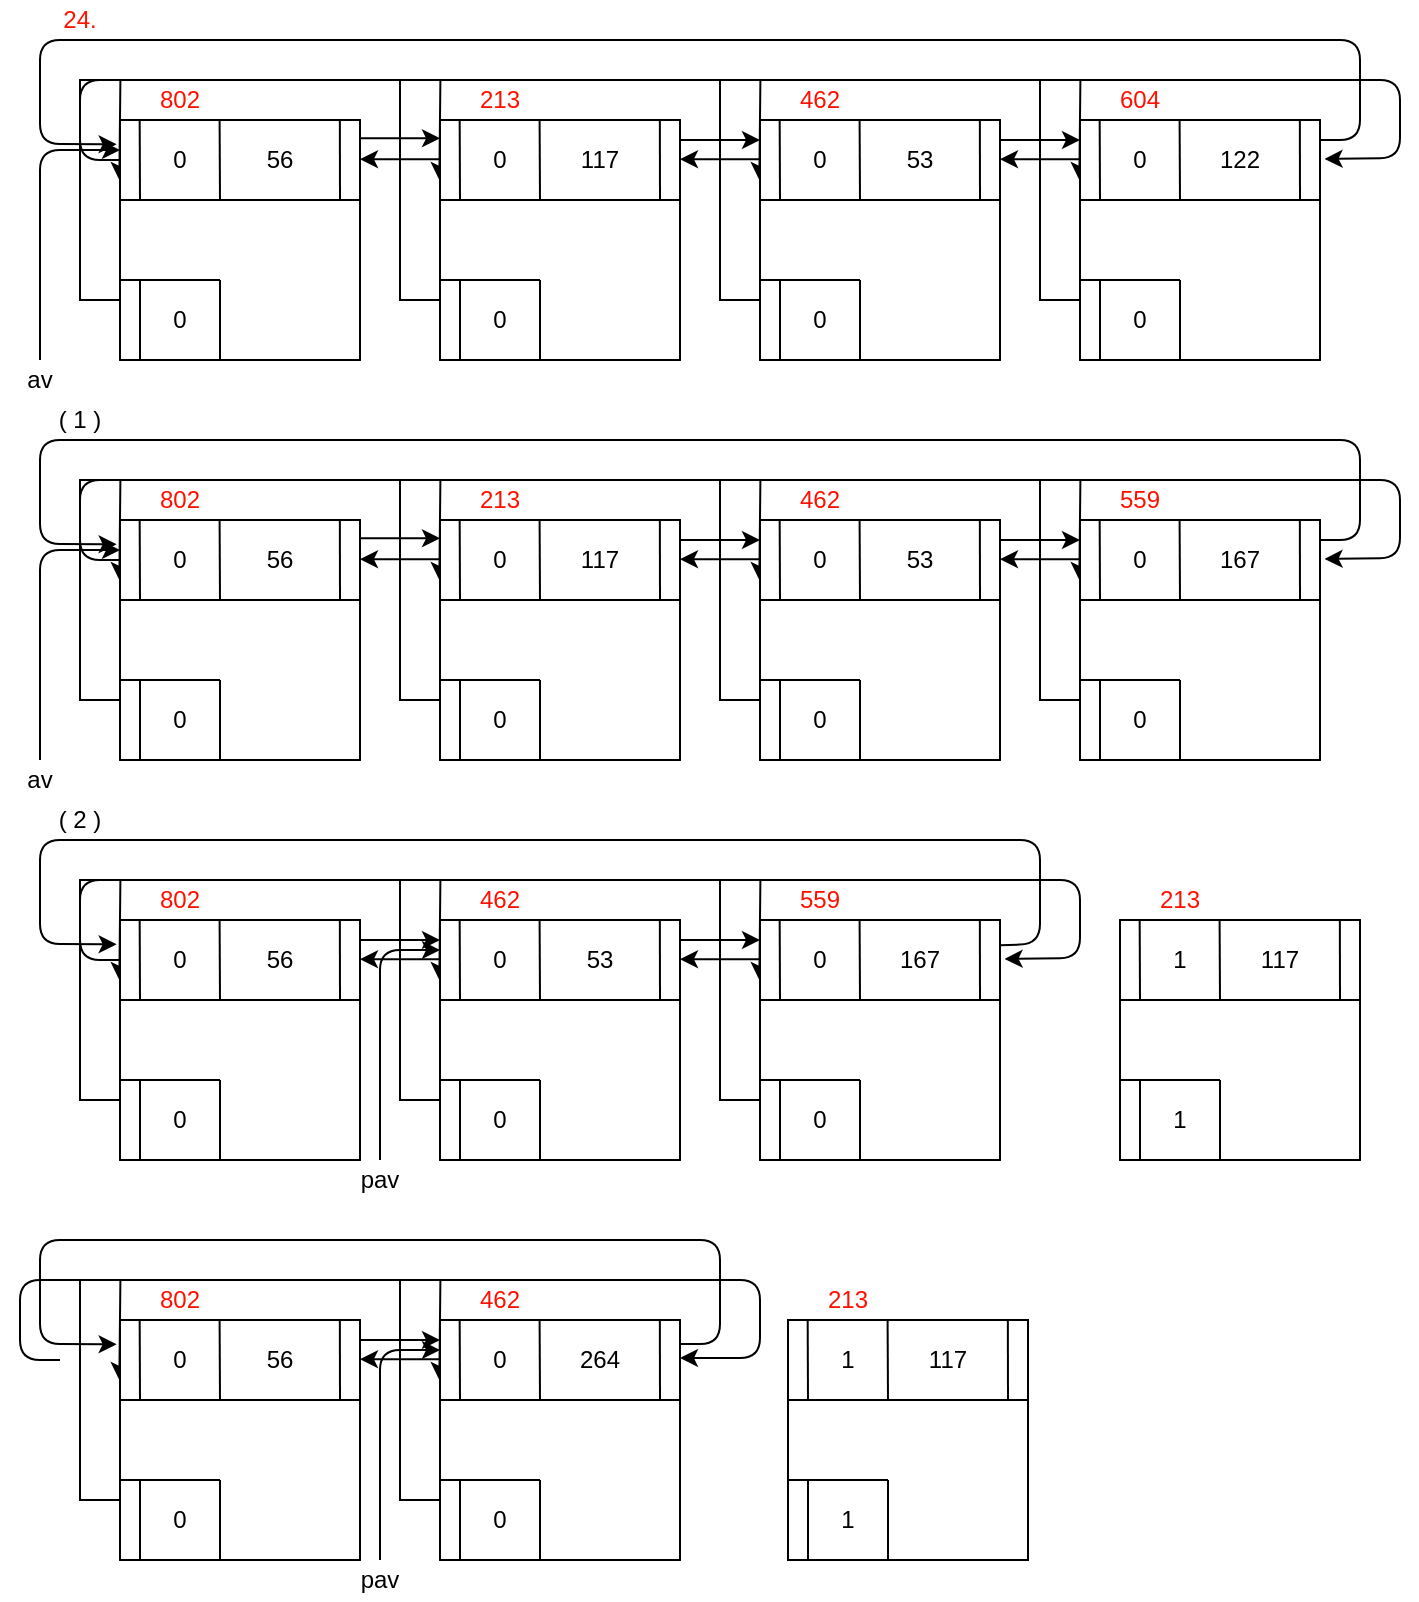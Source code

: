 <mxfile version="13.10.4" type="github">
  <diagram id="NNTuGAdMriQpNlfNmJwW" name="Page-1">
    <mxGraphModel dx="1038" dy="548" grid="1" gridSize="10" guides="1" tooltips="1" connect="1" arrows="1" fold="1" page="1" pageScale="1" pageWidth="827" pageHeight="1169" math="0" shadow="0">
      <root>
        <mxCell id="0" />
        <mxCell id="1" parent="0" />
        <mxCell id="Z3845SJDid5yeBMDomHs-39" style="edgeStyle=orthogonalEdgeStyle;rounded=0;orthogonalLoop=1;jettySize=auto;html=1;exitX=0;exitY=0.75;exitDx=0;exitDy=0;" parent="1" source="Z3845SJDid5yeBMDomHs-1" edge="1">
          <mxGeometry relative="1" as="geometry">
            <mxPoint x="79.667" y="110" as="targetPoint" />
          </mxGeometry>
        </mxCell>
        <mxCell id="Z3845SJDid5yeBMDomHs-1" value="" style="rounded=0;whiteSpace=wrap;html=1;" parent="1" vertex="1">
          <mxGeometry x="80" y="80" width="120" height="120" as="geometry" />
        </mxCell>
        <mxCell id="Z3845SJDid5yeBMDomHs-5" value="" style="endArrow=none;html=1;entryX=1;entryY=0.333;entryDx=0;entryDy=0;entryPerimeter=0;" parent="1" target="Z3845SJDid5yeBMDomHs-1" edge="1">
          <mxGeometry width="50" height="50" relative="1" as="geometry">
            <mxPoint x="80" y="120" as="sourcePoint" />
            <mxPoint x="130" y="70" as="targetPoint" />
          </mxGeometry>
        </mxCell>
        <mxCell id="Z3845SJDid5yeBMDomHs-8" value="" style="endArrow=none;html=1;entryX=0.082;entryY=0.001;entryDx=0;entryDy=0;entryPerimeter=0;" parent="1" target="Z3845SJDid5yeBMDomHs-1" edge="1">
          <mxGeometry width="50" height="50" relative="1" as="geometry">
            <mxPoint x="90" y="120" as="sourcePoint" />
            <mxPoint x="140" y="70" as="targetPoint" />
          </mxGeometry>
        </mxCell>
        <mxCell id="Z3845SJDid5yeBMDomHs-10" value="" style="endArrow=none;html=1;entryX=0.916;entryY=0.004;entryDx=0;entryDy=0;entryPerimeter=0;" parent="1" target="Z3845SJDid5yeBMDomHs-1" edge="1">
          <mxGeometry width="50" height="50" relative="1" as="geometry">
            <mxPoint x="190" y="120" as="sourcePoint" />
            <mxPoint x="240" y="70" as="targetPoint" />
          </mxGeometry>
        </mxCell>
        <mxCell id="Z3845SJDid5yeBMDomHs-11" value="" style="endArrow=none;html=1;entryX=0.415;entryY=0.001;entryDx=0;entryDy=0;entryPerimeter=0;" parent="1" target="Z3845SJDid5yeBMDomHs-1" edge="1">
          <mxGeometry width="50" height="50" relative="1" as="geometry">
            <mxPoint x="130" y="120" as="sourcePoint" />
            <mxPoint x="180" y="70" as="targetPoint" />
          </mxGeometry>
        </mxCell>
        <mxCell id="Z3845SJDid5yeBMDomHs-12" value="" style="endArrow=none;html=1;" parent="1" edge="1">
          <mxGeometry width="50" height="50" relative="1" as="geometry">
            <mxPoint x="80" y="160" as="sourcePoint" />
            <mxPoint x="130" y="160" as="targetPoint" />
          </mxGeometry>
        </mxCell>
        <mxCell id="Z3845SJDid5yeBMDomHs-13" value="" style="endArrow=none;html=1;" parent="1" edge="1">
          <mxGeometry width="50" height="50" relative="1" as="geometry">
            <mxPoint x="90" y="200" as="sourcePoint" />
            <mxPoint x="90" y="160" as="targetPoint" />
          </mxGeometry>
        </mxCell>
        <mxCell id="Z3845SJDid5yeBMDomHs-14" value="" style="endArrow=none;html=1;" parent="1" edge="1">
          <mxGeometry width="50" height="50" relative="1" as="geometry">
            <mxPoint x="130" y="200" as="sourcePoint" />
            <mxPoint x="130" y="160" as="targetPoint" />
          </mxGeometry>
        </mxCell>
        <mxCell id="Z3845SJDid5yeBMDomHs-54" style="edgeStyle=orthogonalEdgeStyle;rounded=0;orthogonalLoop=1;jettySize=auto;html=1;exitX=0;exitY=0.75;exitDx=0;exitDy=0;" parent="1" source="Z3845SJDid5yeBMDomHs-15" edge="1">
          <mxGeometry relative="1" as="geometry">
            <mxPoint x="239.667" y="110" as="targetPoint" />
          </mxGeometry>
        </mxCell>
        <mxCell id="Z3845SJDid5yeBMDomHs-15" value="" style="rounded=0;whiteSpace=wrap;html=1;" parent="1" vertex="1">
          <mxGeometry x="240" y="80" width="120" height="120" as="geometry" />
        </mxCell>
        <mxCell id="Z3845SJDid5yeBMDomHs-16" value="" style="endArrow=none;html=1;entryX=1;entryY=0.333;entryDx=0;entryDy=0;entryPerimeter=0;" parent="1" target="Z3845SJDid5yeBMDomHs-15" edge="1">
          <mxGeometry width="50" height="50" relative="1" as="geometry">
            <mxPoint x="240.0" y="120" as="sourcePoint" />
            <mxPoint x="290" y="70" as="targetPoint" />
          </mxGeometry>
        </mxCell>
        <mxCell id="Z3845SJDid5yeBMDomHs-17" value="" style="endArrow=none;html=1;entryX=0.082;entryY=0.001;entryDx=0;entryDy=0;entryPerimeter=0;" parent="1" target="Z3845SJDid5yeBMDomHs-15" edge="1">
          <mxGeometry width="50" height="50" relative="1" as="geometry">
            <mxPoint x="250.0" y="120" as="sourcePoint" />
            <mxPoint x="300" y="70" as="targetPoint" />
          </mxGeometry>
        </mxCell>
        <mxCell id="Z3845SJDid5yeBMDomHs-18" value="" style="endArrow=none;html=1;entryX=0.916;entryY=0.004;entryDx=0;entryDy=0;entryPerimeter=0;" parent="1" target="Z3845SJDid5yeBMDomHs-15" edge="1">
          <mxGeometry width="50" height="50" relative="1" as="geometry">
            <mxPoint x="350" y="120" as="sourcePoint" />
            <mxPoint x="400" y="70" as="targetPoint" />
          </mxGeometry>
        </mxCell>
        <mxCell id="Z3845SJDid5yeBMDomHs-19" value="" style="endArrow=none;html=1;entryX=0.415;entryY=0.001;entryDx=0;entryDy=0;entryPerimeter=0;" parent="1" target="Z3845SJDid5yeBMDomHs-15" edge="1">
          <mxGeometry width="50" height="50" relative="1" as="geometry">
            <mxPoint x="290.0" y="120" as="sourcePoint" />
            <mxPoint x="340" y="70" as="targetPoint" />
          </mxGeometry>
        </mxCell>
        <mxCell id="Z3845SJDid5yeBMDomHs-20" value="" style="endArrow=none;html=1;" parent="1" edge="1">
          <mxGeometry width="50" height="50" relative="1" as="geometry">
            <mxPoint x="240.0" y="160" as="sourcePoint" />
            <mxPoint x="290.0" y="160" as="targetPoint" />
          </mxGeometry>
        </mxCell>
        <mxCell id="Z3845SJDid5yeBMDomHs-21" value="" style="endArrow=none;html=1;" parent="1" edge="1">
          <mxGeometry width="50" height="50" relative="1" as="geometry">
            <mxPoint x="250.0" y="200" as="sourcePoint" />
            <mxPoint x="250.0" y="160" as="targetPoint" />
          </mxGeometry>
        </mxCell>
        <mxCell id="Z3845SJDid5yeBMDomHs-22" value="" style="endArrow=none;html=1;" parent="1" edge="1">
          <mxGeometry width="50" height="50" relative="1" as="geometry">
            <mxPoint x="290.0" y="200" as="sourcePoint" />
            <mxPoint x="290.0" y="160" as="targetPoint" />
          </mxGeometry>
        </mxCell>
        <mxCell id="Z3845SJDid5yeBMDomHs-56" style="edgeStyle=orthogonalEdgeStyle;rounded=0;orthogonalLoop=1;jettySize=auto;html=1;exitX=0;exitY=0.75;exitDx=0;exitDy=0;" parent="1" source="Z3845SJDid5yeBMDomHs-23" edge="1">
          <mxGeometry relative="1" as="geometry">
            <mxPoint x="399.667" y="110" as="targetPoint" />
          </mxGeometry>
        </mxCell>
        <mxCell id="Z3845SJDid5yeBMDomHs-23" value="" style="rounded=0;whiteSpace=wrap;html=1;" parent="1" vertex="1">
          <mxGeometry x="400" y="80" width="120" height="120" as="geometry" />
        </mxCell>
        <mxCell id="Z3845SJDid5yeBMDomHs-24" value="" style="endArrow=none;html=1;entryX=1;entryY=0.333;entryDx=0;entryDy=0;entryPerimeter=0;" parent="1" target="Z3845SJDid5yeBMDomHs-23" edge="1">
          <mxGeometry width="50" height="50" relative="1" as="geometry">
            <mxPoint x="400" y="120" as="sourcePoint" />
            <mxPoint x="450" y="70" as="targetPoint" />
          </mxGeometry>
        </mxCell>
        <mxCell id="Z3845SJDid5yeBMDomHs-25" value="" style="endArrow=none;html=1;entryX=0.082;entryY=0.001;entryDx=0;entryDy=0;entryPerimeter=0;" parent="1" target="Z3845SJDid5yeBMDomHs-23" edge="1">
          <mxGeometry width="50" height="50" relative="1" as="geometry">
            <mxPoint x="410" y="120" as="sourcePoint" />
            <mxPoint x="460" y="70" as="targetPoint" />
          </mxGeometry>
        </mxCell>
        <mxCell id="Z3845SJDid5yeBMDomHs-26" value="" style="endArrow=none;html=1;entryX=0.916;entryY=0.004;entryDx=0;entryDy=0;entryPerimeter=0;" parent="1" target="Z3845SJDid5yeBMDomHs-23" edge="1">
          <mxGeometry width="50" height="50" relative="1" as="geometry">
            <mxPoint x="510" y="120" as="sourcePoint" />
            <mxPoint x="560" y="70" as="targetPoint" />
          </mxGeometry>
        </mxCell>
        <mxCell id="Z3845SJDid5yeBMDomHs-27" value="" style="endArrow=none;html=1;entryX=0.415;entryY=0.001;entryDx=0;entryDy=0;entryPerimeter=0;" parent="1" target="Z3845SJDid5yeBMDomHs-23" edge="1">
          <mxGeometry width="50" height="50" relative="1" as="geometry">
            <mxPoint x="450" y="120" as="sourcePoint" />
            <mxPoint x="500" y="70" as="targetPoint" />
          </mxGeometry>
        </mxCell>
        <mxCell id="Z3845SJDid5yeBMDomHs-28" value="" style="endArrow=none;html=1;" parent="1" edge="1">
          <mxGeometry width="50" height="50" relative="1" as="geometry">
            <mxPoint x="400" y="160" as="sourcePoint" />
            <mxPoint x="450" y="160" as="targetPoint" />
          </mxGeometry>
        </mxCell>
        <mxCell id="Z3845SJDid5yeBMDomHs-29" value="" style="endArrow=none;html=1;" parent="1" edge="1">
          <mxGeometry width="50" height="50" relative="1" as="geometry">
            <mxPoint x="410" y="200" as="sourcePoint" />
            <mxPoint x="410" y="160" as="targetPoint" />
          </mxGeometry>
        </mxCell>
        <mxCell id="Z3845SJDid5yeBMDomHs-30" value="" style="endArrow=none;html=1;" parent="1" edge="1">
          <mxGeometry width="50" height="50" relative="1" as="geometry">
            <mxPoint x="450" y="200" as="sourcePoint" />
            <mxPoint x="450" y="160" as="targetPoint" />
          </mxGeometry>
        </mxCell>
        <mxCell id="Z3845SJDid5yeBMDomHs-57" style="edgeStyle=orthogonalEdgeStyle;rounded=0;orthogonalLoop=1;jettySize=auto;html=1;exitX=0;exitY=0.75;exitDx=0;exitDy=0;" parent="1" source="Z3845SJDid5yeBMDomHs-31" edge="1">
          <mxGeometry relative="1" as="geometry">
            <mxPoint x="559.667" y="110" as="targetPoint" />
          </mxGeometry>
        </mxCell>
        <mxCell id="Z3845SJDid5yeBMDomHs-31" value="" style="rounded=0;whiteSpace=wrap;html=1;" parent="1" vertex="1">
          <mxGeometry x="560" y="80" width="120" height="120" as="geometry" />
        </mxCell>
        <mxCell id="Z3845SJDid5yeBMDomHs-32" value="" style="endArrow=none;html=1;entryX=1;entryY=0.333;entryDx=0;entryDy=0;entryPerimeter=0;" parent="1" target="Z3845SJDid5yeBMDomHs-31" edge="1">
          <mxGeometry width="50" height="50" relative="1" as="geometry">
            <mxPoint x="560" y="120" as="sourcePoint" />
            <mxPoint x="610" y="70" as="targetPoint" />
          </mxGeometry>
        </mxCell>
        <mxCell id="Z3845SJDid5yeBMDomHs-33" value="" style="endArrow=none;html=1;entryX=0.082;entryY=0.001;entryDx=0;entryDy=0;entryPerimeter=0;" parent="1" target="Z3845SJDid5yeBMDomHs-31" edge="1">
          <mxGeometry width="50" height="50" relative="1" as="geometry">
            <mxPoint x="570" y="120" as="sourcePoint" />
            <mxPoint x="620" y="70" as="targetPoint" />
          </mxGeometry>
        </mxCell>
        <mxCell id="Z3845SJDid5yeBMDomHs-34" value="" style="endArrow=none;html=1;entryX=0.916;entryY=0.004;entryDx=0;entryDy=0;entryPerimeter=0;" parent="1" target="Z3845SJDid5yeBMDomHs-31" edge="1">
          <mxGeometry width="50" height="50" relative="1" as="geometry">
            <mxPoint x="670" y="120" as="sourcePoint" />
            <mxPoint x="720" y="70" as="targetPoint" />
          </mxGeometry>
        </mxCell>
        <mxCell id="Z3845SJDid5yeBMDomHs-35" value="" style="endArrow=none;html=1;entryX=0.415;entryY=0.001;entryDx=0;entryDy=0;entryPerimeter=0;" parent="1" target="Z3845SJDid5yeBMDomHs-31" edge="1">
          <mxGeometry width="50" height="50" relative="1" as="geometry">
            <mxPoint x="610" y="120" as="sourcePoint" />
            <mxPoint x="660" y="70" as="targetPoint" />
          </mxGeometry>
        </mxCell>
        <mxCell id="Z3845SJDid5yeBMDomHs-36" value="" style="endArrow=none;html=1;" parent="1" edge="1">
          <mxGeometry width="50" height="50" relative="1" as="geometry">
            <mxPoint x="560" y="160" as="sourcePoint" />
            <mxPoint x="610" y="160" as="targetPoint" />
          </mxGeometry>
        </mxCell>
        <mxCell id="Z3845SJDid5yeBMDomHs-37" value="" style="endArrow=none;html=1;" parent="1" edge="1">
          <mxGeometry width="50" height="50" relative="1" as="geometry">
            <mxPoint x="570" y="200" as="sourcePoint" />
            <mxPoint x="570" y="160" as="targetPoint" />
          </mxGeometry>
        </mxCell>
        <mxCell id="Z3845SJDid5yeBMDomHs-38" value="" style="endArrow=none;html=1;" parent="1" edge="1">
          <mxGeometry width="50" height="50" relative="1" as="geometry">
            <mxPoint x="610" y="200" as="sourcePoint" />
            <mxPoint x="610" y="160" as="targetPoint" />
          </mxGeometry>
        </mxCell>
        <mxCell id="Z3845SJDid5yeBMDomHs-40" value="0" style="text;html=1;strokeColor=none;fillColor=none;align=center;verticalAlign=middle;whiteSpace=wrap;rounded=0;" parent="1" vertex="1">
          <mxGeometry x="90" y="170" width="40" height="20" as="geometry" />
        </mxCell>
        <mxCell id="Z3845SJDid5yeBMDomHs-41" value="0" style="text;html=1;strokeColor=none;fillColor=none;align=center;verticalAlign=middle;whiteSpace=wrap;rounded=0;" parent="1" vertex="1">
          <mxGeometry x="250" y="170" width="40" height="20" as="geometry" />
        </mxCell>
        <mxCell id="Z3845SJDid5yeBMDomHs-42" value="0" style="text;html=1;strokeColor=none;fillColor=none;align=center;verticalAlign=middle;whiteSpace=wrap;rounded=0;" parent="1" vertex="1">
          <mxGeometry x="410" y="170" width="40" height="20" as="geometry" />
        </mxCell>
        <mxCell id="Z3845SJDid5yeBMDomHs-45" value="0" style="text;html=1;strokeColor=none;fillColor=none;align=center;verticalAlign=middle;whiteSpace=wrap;rounded=0;" parent="1" vertex="1">
          <mxGeometry x="570" y="170" width="40" height="20" as="geometry" />
        </mxCell>
        <mxCell id="Z3845SJDid5yeBMDomHs-46" value="0" style="text;html=1;strokeColor=none;fillColor=none;align=center;verticalAlign=middle;whiteSpace=wrap;rounded=0;" parent="1" vertex="1">
          <mxGeometry x="90" y="90" width="40" height="20" as="geometry" />
        </mxCell>
        <mxCell id="Z3845SJDid5yeBMDomHs-47" value="0" style="text;html=1;strokeColor=none;fillColor=none;align=center;verticalAlign=middle;whiteSpace=wrap;rounded=0;" parent="1" vertex="1">
          <mxGeometry x="250" y="90" width="40" height="20" as="geometry" />
        </mxCell>
        <mxCell id="Z3845SJDid5yeBMDomHs-48" value="0" style="text;html=1;strokeColor=none;fillColor=none;align=center;verticalAlign=middle;whiteSpace=wrap;rounded=0;" parent="1" vertex="1">
          <mxGeometry x="410" y="90" width="40" height="20" as="geometry" />
        </mxCell>
        <mxCell id="Z3845SJDid5yeBMDomHs-49" value="0" style="text;html=1;strokeColor=none;fillColor=none;align=center;verticalAlign=middle;whiteSpace=wrap;rounded=0;" parent="1" vertex="1">
          <mxGeometry x="570" y="90" width="40" height="20" as="geometry" />
        </mxCell>
        <mxCell id="Z3845SJDid5yeBMDomHs-50" value="56" style="text;html=1;strokeColor=none;fillColor=none;align=center;verticalAlign=middle;whiteSpace=wrap;rounded=0;" parent="1" vertex="1">
          <mxGeometry x="140" y="90" width="40" height="20" as="geometry" />
        </mxCell>
        <mxCell id="Z3845SJDid5yeBMDomHs-51" value="117" style="text;html=1;strokeColor=none;fillColor=none;align=center;verticalAlign=middle;whiteSpace=wrap;rounded=0;" parent="1" vertex="1">
          <mxGeometry x="300" y="90" width="40" height="20" as="geometry" />
        </mxCell>
        <mxCell id="Z3845SJDid5yeBMDomHs-52" value="53" style="text;html=1;strokeColor=none;fillColor=none;align=center;verticalAlign=middle;whiteSpace=wrap;rounded=0;" parent="1" vertex="1">
          <mxGeometry x="460" y="90" width="40" height="20" as="geometry" />
        </mxCell>
        <mxCell id="Z3845SJDid5yeBMDomHs-53" value="122" style="text;html=1;strokeColor=none;fillColor=none;align=center;verticalAlign=middle;whiteSpace=wrap;rounded=0;" parent="1" vertex="1">
          <mxGeometry x="620" y="90" width="40" height="20" as="geometry" />
        </mxCell>
        <mxCell id="Z3845SJDid5yeBMDomHs-58" value="" style="endArrow=classic;html=1;" parent="1" edge="1">
          <mxGeometry width="50" height="50" relative="1" as="geometry">
            <mxPoint x="200" y="89.17" as="sourcePoint" />
            <mxPoint x="240" y="89.17" as="targetPoint" />
          </mxGeometry>
        </mxCell>
        <mxCell id="Z3845SJDid5yeBMDomHs-59" value="" style="endArrow=classic;html=1;" parent="1" edge="1">
          <mxGeometry width="50" height="50" relative="1" as="geometry">
            <mxPoint x="360" y="90.0" as="sourcePoint" />
            <mxPoint x="400" y="90.0" as="targetPoint" />
          </mxGeometry>
        </mxCell>
        <mxCell id="Z3845SJDid5yeBMDomHs-60" value="" style="endArrow=classic;html=1;" parent="1" edge="1">
          <mxGeometry width="50" height="50" relative="1" as="geometry">
            <mxPoint x="520" y="90" as="sourcePoint" />
            <mxPoint x="560.0" y="90" as="targetPoint" />
          </mxGeometry>
        </mxCell>
        <mxCell id="Z3845SJDid5yeBMDomHs-62" value="" style="endArrow=classic;html=1;" parent="1" edge="1">
          <mxGeometry width="50" height="50" relative="1" as="geometry">
            <mxPoint x="560.0" y="99.58" as="sourcePoint" />
            <mxPoint x="520" y="99.58" as="targetPoint" />
          </mxGeometry>
        </mxCell>
        <mxCell id="Z3845SJDid5yeBMDomHs-63" value="" style="endArrow=classic;html=1;" parent="1" edge="1">
          <mxGeometry width="50" height="50" relative="1" as="geometry">
            <mxPoint x="400.0" y="99.58" as="sourcePoint" />
            <mxPoint x="360.0" y="99.58" as="targetPoint" />
          </mxGeometry>
        </mxCell>
        <mxCell id="Z3845SJDid5yeBMDomHs-64" value="" style="endArrow=classic;html=1;" parent="1" edge="1">
          <mxGeometry width="50" height="50" relative="1" as="geometry">
            <mxPoint x="240.0" y="99.58" as="sourcePoint" />
            <mxPoint x="200.0" y="99.58" as="targetPoint" />
          </mxGeometry>
        </mxCell>
        <mxCell id="Z3845SJDid5yeBMDomHs-65" value="" style="endArrow=classic;html=1;entryX=1.019;entryY=0.162;entryDx=0;entryDy=0;entryPerimeter=0;" parent="1" target="Z3845SJDid5yeBMDomHs-31" edge="1">
          <mxGeometry width="50" height="50" relative="1" as="geometry">
            <mxPoint x="80" y="100" as="sourcePoint" />
            <mxPoint x="740" y="120" as="targetPoint" />
            <Array as="points">
              <mxPoint x="60" y="100" />
              <mxPoint x="60" y="60" />
              <mxPoint x="720" y="60" />
              <mxPoint x="720" y="99" />
            </Array>
          </mxGeometry>
        </mxCell>
        <mxCell id="Z3845SJDid5yeBMDomHs-66" value="" style="endArrow=classic;html=1;entryX=-0.014;entryY=0.101;entryDx=0;entryDy=0;entryPerimeter=0;" parent="1" target="Z3845SJDid5yeBMDomHs-1" edge="1">
          <mxGeometry width="50" height="50" relative="1" as="geometry">
            <mxPoint x="680" y="90" as="sourcePoint" />
            <mxPoint x="40" y="90" as="targetPoint" />
            <Array as="points">
              <mxPoint x="700" y="90" />
              <mxPoint x="700" y="40" />
              <mxPoint x="40" y="40" />
              <mxPoint x="40" y="92" />
            </Array>
          </mxGeometry>
        </mxCell>
        <mxCell id="Z3845SJDid5yeBMDomHs-67" value="" style="endArrow=classic;html=1;" parent="1" edge="1">
          <mxGeometry width="50" height="50" relative="1" as="geometry">
            <mxPoint x="40" y="200" as="sourcePoint" />
            <mxPoint x="80" y="95" as="targetPoint" />
            <Array as="points">
              <mxPoint x="40" y="95" />
            </Array>
          </mxGeometry>
        </mxCell>
        <mxCell id="Z3845SJDid5yeBMDomHs-69" value="av" style="text;html=1;strokeColor=none;fillColor=none;align=center;verticalAlign=middle;whiteSpace=wrap;rounded=0;" parent="1" vertex="1">
          <mxGeometry x="20" y="200" width="40" height="20" as="geometry" />
        </mxCell>
        <mxCell id="Z3845SJDid5yeBMDomHs-70" value="802" style="text;html=1;strokeColor=none;fillColor=none;align=center;verticalAlign=middle;whiteSpace=wrap;rounded=0;fontColor=#FF1100;" parent="1" vertex="1">
          <mxGeometry x="90" y="60" width="40" height="20" as="geometry" />
        </mxCell>
        <mxCell id="Z3845SJDid5yeBMDomHs-71" value="213" style="text;html=1;strokeColor=none;fillColor=none;align=center;verticalAlign=middle;whiteSpace=wrap;rounded=0;fontColor=#FF1100;" parent="1" vertex="1">
          <mxGeometry x="250" y="60" width="40" height="20" as="geometry" />
        </mxCell>
        <mxCell id="Z3845SJDid5yeBMDomHs-72" value="462" style="text;html=1;strokeColor=none;fillColor=none;align=center;verticalAlign=middle;whiteSpace=wrap;rounded=0;fontColor=#FF1100;" parent="1" vertex="1">
          <mxGeometry x="410" y="60" width="40" height="20" as="geometry" />
        </mxCell>
        <mxCell id="Z3845SJDid5yeBMDomHs-73" value="604" style="text;html=1;strokeColor=none;fillColor=none;align=center;verticalAlign=middle;whiteSpace=wrap;rounded=0;fontColor=#FF1100;" parent="1" vertex="1">
          <mxGeometry x="570" y="60" width="40" height="20" as="geometry" />
        </mxCell>
        <mxCell id="Z3845SJDid5yeBMDomHs-74" style="edgeStyle=orthogonalEdgeStyle;rounded=0;orthogonalLoop=1;jettySize=auto;html=1;exitX=0;exitY=0.75;exitDx=0;exitDy=0;" parent="1" source="Z3845SJDid5yeBMDomHs-75" edge="1">
          <mxGeometry relative="1" as="geometry">
            <mxPoint x="79.667" y="310" as="targetPoint" />
          </mxGeometry>
        </mxCell>
        <mxCell id="Z3845SJDid5yeBMDomHs-75" value="" style="rounded=0;whiteSpace=wrap;html=1;" parent="1" vertex="1">
          <mxGeometry x="80" y="280" width="120" height="120" as="geometry" />
        </mxCell>
        <mxCell id="Z3845SJDid5yeBMDomHs-76" value="" style="endArrow=none;html=1;entryX=1;entryY=0.333;entryDx=0;entryDy=0;entryPerimeter=0;" parent="1" target="Z3845SJDid5yeBMDomHs-75" edge="1">
          <mxGeometry width="50" height="50" relative="1" as="geometry">
            <mxPoint x="80.0" y="320" as="sourcePoint" />
            <mxPoint x="130" y="270" as="targetPoint" />
          </mxGeometry>
        </mxCell>
        <mxCell id="Z3845SJDid5yeBMDomHs-77" value="" style="endArrow=none;html=1;entryX=0.082;entryY=0.001;entryDx=0;entryDy=0;entryPerimeter=0;" parent="1" target="Z3845SJDid5yeBMDomHs-75" edge="1">
          <mxGeometry width="50" height="50" relative="1" as="geometry">
            <mxPoint x="90.0" y="320" as="sourcePoint" />
            <mxPoint x="140" y="270" as="targetPoint" />
          </mxGeometry>
        </mxCell>
        <mxCell id="Z3845SJDid5yeBMDomHs-78" value="" style="endArrow=none;html=1;entryX=0.916;entryY=0.004;entryDx=0;entryDy=0;entryPerimeter=0;" parent="1" target="Z3845SJDid5yeBMDomHs-75" edge="1">
          <mxGeometry width="50" height="50" relative="1" as="geometry">
            <mxPoint x="190.0" y="320" as="sourcePoint" />
            <mxPoint x="240" y="270" as="targetPoint" />
          </mxGeometry>
        </mxCell>
        <mxCell id="Z3845SJDid5yeBMDomHs-79" value="" style="endArrow=none;html=1;entryX=0.415;entryY=0.001;entryDx=0;entryDy=0;entryPerimeter=0;" parent="1" target="Z3845SJDid5yeBMDomHs-75" edge="1">
          <mxGeometry width="50" height="50" relative="1" as="geometry">
            <mxPoint x="130.0" y="320" as="sourcePoint" />
            <mxPoint x="180" y="270" as="targetPoint" />
          </mxGeometry>
        </mxCell>
        <mxCell id="Z3845SJDid5yeBMDomHs-80" value="" style="endArrow=none;html=1;" parent="1" edge="1">
          <mxGeometry width="50" height="50" relative="1" as="geometry">
            <mxPoint x="80.0" y="360" as="sourcePoint" />
            <mxPoint x="130.0" y="360" as="targetPoint" />
          </mxGeometry>
        </mxCell>
        <mxCell id="Z3845SJDid5yeBMDomHs-81" value="" style="endArrow=none;html=1;" parent="1" edge="1">
          <mxGeometry width="50" height="50" relative="1" as="geometry">
            <mxPoint x="90.0" y="400" as="sourcePoint" />
            <mxPoint x="90.0" y="360" as="targetPoint" />
          </mxGeometry>
        </mxCell>
        <mxCell id="Z3845SJDid5yeBMDomHs-82" value="" style="endArrow=none;html=1;" parent="1" edge="1">
          <mxGeometry width="50" height="50" relative="1" as="geometry">
            <mxPoint x="130.0" y="400" as="sourcePoint" />
            <mxPoint x="130.0" y="360" as="targetPoint" />
          </mxGeometry>
        </mxCell>
        <mxCell id="Z3845SJDid5yeBMDomHs-83" style="edgeStyle=orthogonalEdgeStyle;rounded=0;orthogonalLoop=1;jettySize=auto;html=1;exitX=0;exitY=0.75;exitDx=0;exitDy=0;" parent="1" source="Z3845SJDid5yeBMDomHs-84" edge="1">
          <mxGeometry relative="1" as="geometry">
            <mxPoint x="239.667" y="310" as="targetPoint" />
          </mxGeometry>
        </mxCell>
        <mxCell id="Z3845SJDid5yeBMDomHs-84" value="" style="rounded=0;whiteSpace=wrap;html=1;" parent="1" vertex="1">
          <mxGeometry x="240" y="280" width="120" height="120" as="geometry" />
        </mxCell>
        <mxCell id="Z3845SJDid5yeBMDomHs-85" value="" style="endArrow=none;html=1;entryX=1;entryY=0.333;entryDx=0;entryDy=0;entryPerimeter=0;" parent="1" target="Z3845SJDid5yeBMDomHs-84" edge="1">
          <mxGeometry width="50" height="50" relative="1" as="geometry">
            <mxPoint x="240.0" y="320" as="sourcePoint" />
            <mxPoint x="290" y="270" as="targetPoint" />
          </mxGeometry>
        </mxCell>
        <mxCell id="Z3845SJDid5yeBMDomHs-86" value="" style="endArrow=none;html=1;entryX=0.082;entryY=0.001;entryDx=0;entryDy=0;entryPerimeter=0;" parent="1" target="Z3845SJDid5yeBMDomHs-84" edge="1">
          <mxGeometry width="50" height="50" relative="1" as="geometry">
            <mxPoint x="250" y="320" as="sourcePoint" />
            <mxPoint x="300" y="270" as="targetPoint" />
          </mxGeometry>
        </mxCell>
        <mxCell id="Z3845SJDid5yeBMDomHs-87" value="" style="endArrow=none;html=1;entryX=0.916;entryY=0.004;entryDx=0;entryDy=0;entryPerimeter=0;" parent="1" target="Z3845SJDid5yeBMDomHs-84" edge="1">
          <mxGeometry width="50" height="50" relative="1" as="geometry">
            <mxPoint x="350" y="320" as="sourcePoint" />
            <mxPoint x="400" y="270" as="targetPoint" />
          </mxGeometry>
        </mxCell>
        <mxCell id="Z3845SJDid5yeBMDomHs-88" value="" style="endArrow=none;html=1;entryX=0.415;entryY=0.001;entryDx=0;entryDy=0;entryPerimeter=0;" parent="1" target="Z3845SJDid5yeBMDomHs-84" edge="1">
          <mxGeometry width="50" height="50" relative="1" as="geometry">
            <mxPoint x="290" y="320" as="sourcePoint" />
            <mxPoint x="340" y="270" as="targetPoint" />
          </mxGeometry>
        </mxCell>
        <mxCell id="Z3845SJDid5yeBMDomHs-89" value="" style="endArrow=none;html=1;" parent="1" edge="1">
          <mxGeometry width="50" height="50" relative="1" as="geometry">
            <mxPoint x="240.0" y="360" as="sourcePoint" />
            <mxPoint x="290" y="360" as="targetPoint" />
          </mxGeometry>
        </mxCell>
        <mxCell id="Z3845SJDid5yeBMDomHs-90" value="" style="endArrow=none;html=1;" parent="1" edge="1">
          <mxGeometry width="50" height="50" relative="1" as="geometry">
            <mxPoint x="250" y="400" as="sourcePoint" />
            <mxPoint x="250" y="360" as="targetPoint" />
          </mxGeometry>
        </mxCell>
        <mxCell id="Z3845SJDid5yeBMDomHs-91" value="" style="endArrow=none;html=1;" parent="1" edge="1">
          <mxGeometry width="50" height="50" relative="1" as="geometry">
            <mxPoint x="290" y="400" as="sourcePoint" />
            <mxPoint x="290" y="360" as="targetPoint" />
          </mxGeometry>
        </mxCell>
        <mxCell id="Z3845SJDid5yeBMDomHs-92" style="edgeStyle=orthogonalEdgeStyle;rounded=0;orthogonalLoop=1;jettySize=auto;html=1;exitX=0;exitY=0.75;exitDx=0;exitDy=0;" parent="1" source="Z3845SJDid5yeBMDomHs-93" edge="1">
          <mxGeometry relative="1" as="geometry">
            <mxPoint x="399.667" y="310" as="targetPoint" />
          </mxGeometry>
        </mxCell>
        <mxCell id="Z3845SJDid5yeBMDomHs-93" value="" style="rounded=0;whiteSpace=wrap;html=1;" parent="1" vertex="1">
          <mxGeometry x="400" y="280" width="120" height="120" as="geometry" />
        </mxCell>
        <mxCell id="Z3845SJDid5yeBMDomHs-94" value="" style="endArrow=none;html=1;entryX=1;entryY=0.333;entryDx=0;entryDy=0;entryPerimeter=0;" parent="1" target="Z3845SJDid5yeBMDomHs-93" edge="1">
          <mxGeometry width="50" height="50" relative="1" as="geometry">
            <mxPoint x="400" y="320" as="sourcePoint" />
            <mxPoint x="450" y="270" as="targetPoint" />
          </mxGeometry>
        </mxCell>
        <mxCell id="Z3845SJDid5yeBMDomHs-95" value="" style="endArrow=none;html=1;entryX=0.082;entryY=0.001;entryDx=0;entryDy=0;entryPerimeter=0;" parent="1" target="Z3845SJDid5yeBMDomHs-93" edge="1">
          <mxGeometry width="50" height="50" relative="1" as="geometry">
            <mxPoint x="410" y="320" as="sourcePoint" />
            <mxPoint x="460" y="270" as="targetPoint" />
          </mxGeometry>
        </mxCell>
        <mxCell id="Z3845SJDid5yeBMDomHs-96" value="" style="endArrow=none;html=1;entryX=0.916;entryY=0.004;entryDx=0;entryDy=0;entryPerimeter=0;" parent="1" target="Z3845SJDid5yeBMDomHs-93" edge="1">
          <mxGeometry width="50" height="50" relative="1" as="geometry">
            <mxPoint x="510" y="320" as="sourcePoint" />
            <mxPoint x="560" y="270" as="targetPoint" />
          </mxGeometry>
        </mxCell>
        <mxCell id="Z3845SJDid5yeBMDomHs-97" value="" style="endArrow=none;html=1;entryX=0.415;entryY=0.001;entryDx=0;entryDy=0;entryPerimeter=0;" parent="1" target="Z3845SJDid5yeBMDomHs-93" edge="1">
          <mxGeometry width="50" height="50" relative="1" as="geometry">
            <mxPoint x="450" y="320" as="sourcePoint" />
            <mxPoint x="500" y="270" as="targetPoint" />
          </mxGeometry>
        </mxCell>
        <mxCell id="Z3845SJDid5yeBMDomHs-98" value="" style="endArrow=none;html=1;" parent="1" edge="1">
          <mxGeometry width="50" height="50" relative="1" as="geometry">
            <mxPoint x="400" y="360" as="sourcePoint" />
            <mxPoint x="450" y="360" as="targetPoint" />
          </mxGeometry>
        </mxCell>
        <mxCell id="Z3845SJDid5yeBMDomHs-99" value="" style="endArrow=none;html=1;" parent="1" edge="1">
          <mxGeometry width="50" height="50" relative="1" as="geometry">
            <mxPoint x="410" y="400" as="sourcePoint" />
            <mxPoint x="410" y="360" as="targetPoint" />
          </mxGeometry>
        </mxCell>
        <mxCell id="Z3845SJDid5yeBMDomHs-100" value="" style="endArrow=none;html=1;" parent="1" edge="1">
          <mxGeometry width="50" height="50" relative="1" as="geometry">
            <mxPoint x="450" y="400" as="sourcePoint" />
            <mxPoint x="450" y="360" as="targetPoint" />
          </mxGeometry>
        </mxCell>
        <mxCell id="Z3845SJDid5yeBMDomHs-101" style="edgeStyle=orthogonalEdgeStyle;rounded=0;orthogonalLoop=1;jettySize=auto;html=1;exitX=0;exitY=0.75;exitDx=0;exitDy=0;" parent="1" source="Z3845SJDid5yeBMDomHs-102" edge="1">
          <mxGeometry relative="1" as="geometry">
            <mxPoint x="559.667" y="310" as="targetPoint" />
          </mxGeometry>
        </mxCell>
        <mxCell id="Z3845SJDid5yeBMDomHs-102" value="" style="rounded=0;whiteSpace=wrap;html=1;" parent="1" vertex="1">
          <mxGeometry x="560" y="280" width="120" height="120" as="geometry" />
        </mxCell>
        <mxCell id="Z3845SJDid5yeBMDomHs-103" value="" style="endArrow=none;html=1;entryX=1;entryY=0.333;entryDx=0;entryDy=0;entryPerimeter=0;" parent="1" target="Z3845SJDid5yeBMDomHs-102" edge="1">
          <mxGeometry width="50" height="50" relative="1" as="geometry">
            <mxPoint x="560" y="320" as="sourcePoint" />
            <mxPoint x="610" y="270" as="targetPoint" />
          </mxGeometry>
        </mxCell>
        <mxCell id="Z3845SJDid5yeBMDomHs-104" value="" style="endArrow=none;html=1;entryX=0.082;entryY=0.001;entryDx=0;entryDy=0;entryPerimeter=0;" parent="1" target="Z3845SJDid5yeBMDomHs-102" edge="1">
          <mxGeometry width="50" height="50" relative="1" as="geometry">
            <mxPoint x="570" y="320" as="sourcePoint" />
            <mxPoint x="620" y="270" as="targetPoint" />
          </mxGeometry>
        </mxCell>
        <mxCell id="Z3845SJDid5yeBMDomHs-105" value="" style="endArrow=none;html=1;entryX=0.916;entryY=0.004;entryDx=0;entryDy=0;entryPerimeter=0;" parent="1" target="Z3845SJDid5yeBMDomHs-102" edge="1">
          <mxGeometry width="50" height="50" relative="1" as="geometry">
            <mxPoint x="670" y="320" as="sourcePoint" />
            <mxPoint x="720" y="270" as="targetPoint" />
          </mxGeometry>
        </mxCell>
        <mxCell id="Z3845SJDid5yeBMDomHs-106" value="" style="endArrow=none;html=1;entryX=0.415;entryY=0.001;entryDx=0;entryDy=0;entryPerimeter=0;" parent="1" target="Z3845SJDid5yeBMDomHs-102" edge="1">
          <mxGeometry width="50" height="50" relative="1" as="geometry">
            <mxPoint x="610" y="320" as="sourcePoint" />
            <mxPoint x="660" y="270" as="targetPoint" />
          </mxGeometry>
        </mxCell>
        <mxCell id="Z3845SJDid5yeBMDomHs-107" value="" style="endArrow=none;html=1;" parent="1" edge="1">
          <mxGeometry width="50" height="50" relative="1" as="geometry">
            <mxPoint x="560" y="360" as="sourcePoint" />
            <mxPoint x="610" y="360" as="targetPoint" />
          </mxGeometry>
        </mxCell>
        <mxCell id="Z3845SJDid5yeBMDomHs-108" value="" style="endArrow=none;html=1;" parent="1" edge="1">
          <mxGeometry width="50" height="50" relative="1" as="geometry">
            <mxPoint x="570" y="400" as="sourcePoint" />
            <mxPoint x="570" y="360" as="targetPoint" />
          </mxGeometry>
        </mxCell>
        <mxCell id="Z3845SJDid5yeBMDomHs-109" value="" style="endArrow=none;html=1;" parent="1" edge="1">
          <mxGeometry width="50" height="50" relative="1" as="geometry">
            <mxPoint x="610" y="400" as="sourcePoint" />
            <mxPoint x="610" y="360" as="targetPoint" />
          </mxGeometry>
        </mxCell>
        <mxCell id="Z3845SJDid5yeBMDomHs-110" value="0" style="text;html=1;strokeColor=none;fillColor=none;align=center;verticalAlign=middle;whiteSpace=wrap;rounded=0;" parent="1" vertex="1">
          <mxGeometry x="90" y="370" width="40" height="20" as="geometry" />
        </mxCell>
        <mxCell id="Z3845SJDid5yeBMDomHs-111" value="0" style="text;html=1;strokeColor=none;fillColor=none;align=center;verticalAlign=middle;whiteSpace=wrap;rounded=0;" parent="1" vertex="1">
          <mxGeometry x="250" y="370" width="40" height="20" as="geometry" />
        </mxCell>
        <mxCell id="Z3845SJDid5yeBMDomHs-112" value="0" style="text;html=1;strokeColor=none;fillColor=none;align=center;verticalAlign=middle;whiteSpace=wrap;rounded=0;" parent="1" vertex="1">
          <mxGeometry x="410" y="370" width="40" height="20" as="geometry" />
        </mxCell>
        <mxCell id="Z3845SJDid5yeBMDomHs-113" value="0" style="text;html=1;strokeColor=none;fillColor=none;align=center;verticalAlign=middle;whiteSpace=wrap;rounded=0;" parent="1" vertex="1">
          <mxGeometry x="570" y="370" width="40" height="20" as="geometry" />
        </mxCell>
        <mxCell id="Z3845SJDid5yeBMDomHs-114" value="0" style="text;html=1;strokeColor=none;fillColor=none;align=center;verticalAlign=middle;whiteSpace=wrap;rounded=0;" parent="1" vertex="1">
          <mxGeometry x="90" y="290" width="40" height="20" as="geometry" />
        </mxCell>
        <mxCell id="Z3845SJDid5yeBMDomHs-115" value="0" style="text;html=1;strokeColor=none;fillColor=none;align=center;verticalAlign=middle;whiteSpace=wrap;rounded=0;" parent="1" vertex="1">
          <mxGeometry x="250" y="290" width="40" height="20" as="geometry" />
        </mxCell>
        <mxCell id="Z3845SJDid5yeBMDomHs-116" value="0" style="text;html=1;strokeColor=none;fillColor=none;align=center;verticalAlign=middle;whiteSpace=wrap;rounded=0;" parent="1" vertex="1">
          <mxGeometry x="410" y="290" width="40" height="20" as="geometry" />
        </mxCell>
        <mxCell id="Z3845SJDid5yeBMDomHs-117" value="0" style="text;html=1;strokeColor=none;fillColor=none;align=center;verticalAlign=middle;whiteSpace=wrap;rounded=0;" parent="1" vertex="1">
          <mxGeometry x="570" y="290" width="40" height="20" as="geometry" />
        </mxCell>
        <mxCell id="Z3845SJDid5yeBMDomHs-118" value="56" style="text;html=1;strokeColor=none;fillColor=none;align=center;verticalAlign=middle;whiteSpace=wrap;rounded=0;" parent="1" vertex="1">
          <mxGeometry x="140" y="290" width="40" height="20" as="geometry" />
        </mxCell>
        <mxCell id="Z3845SJDid5yeBMDomHs-119" value="117" style="text;html=1;strokeColor=none;fillColor=none;align=center;verticalAlign=middle;whiteSpace=wrap;rounded=0;" parent="1" vertex="1">
          <mxGeometry x="300" y="290" width="40" height="20" as="geometry" />
        </mxCell>
        <mxCell id="Z3845SJDid5yeBMDomHs-120" value="53" style="text;html=1;strokeColor=none;fillColor=none;align=center;verticalAlign=middle;whiteSpace=wrap;rounded=0;" parent="1" vertex="1">
          <mxGeometry x="460" y="290" width="40" height="20" as="geometry" />
        </mxCell>
        <mxCell id="Z3845SJDid5yeBMDomHs-121" value="167" style="text;html=1;strokeColor=none;fillColor=none;align=center;verticalAlign=middle;whiteSpace=wrap;rounded=0;" parent="1" vertex="1">
          <mxGeometry x="620" y="290" width="40" height="20" as="geometry" />
        </mxCell>
        <mxCell id="Z3845SJDid5yeBMDomHs-122" value="" style="endArrow=classic;html=1;" parent="1" edge="1">
          <mxGeometry width="50" height="50" relative="1" as="geometry">
            <mxPoint x="200.0" y="289.17" as="sourcePoint" />
            <mxPoint x="240.0" y="289.17" as="targetPoint" />
          </mxGeometry>
        </mxCell>
        <mxCell id="Z3845SJDid5yeBMDomHs-123" value="" style="endArrow=classic;html=1;" parent="1" edge="1">
          <mxGeometry width="50" height="50" relative="1" as="geometry">
            <mxPoint x="360" y="290" as="sourcePoint" />
            <mxPoint x="400" y="290" as="targetPoint" />
          </mxGeometry>
        </mxCell>
        <mxCell id="Z3845SJDid5yeBMDomHs-124" value="" style="endArrow=classic;html=1;" parent="1" edge="1">
          <mxGeometry width="50" height="50" relative="1" as="geometry">
            <mxPoint x="520" y="290" as="sourcePoint" />
            <mxPoint x="560" y="290" as="targetPoint" />
          </mxGeometry>
        </mxCell>
        <mxCell id="Z3845SJDid5yeBMDomHs-125" value="" style="endArrow=classic;html=1;" parent="1" edge="1">
          <mxGeometry width="50" height="50" relative="1" as="geometry">
            <mxPoint x="560" y="299.58" as="sourcePoint" />
            <mxPoint x="520" y="299.58" as="targetPoint" />
          </mxGeometry>
        </mxCell>
        <mxCell id="Z3845SJDid5yeBMDomHs-126" value="" style="endArrow=classic;html=1;" parent="1" edge="1">
          <mxGeometry width="50" height="50" relative="1" as="geometry">
            <mxPoint x="400" y="299.58" as="sourcePoint" />
            <mxPoint x="360" y="299.58" as="targetPoint" />
          </mxGeometry>
        </mxCell>
        <mxCell id="Z3845SJDid5yeBMDomHs-127" value="" style="endArrow=classic;html=1;" parent="1" edge="1">
          <mxGeometry width="50" height="50" relative="1" as="geometry">
            <mxPoint x="240.0" y="299.58" as="sourcePoint" />
            <mxPoint x="200.0" y="299.58" as="targetPoint" />
          </mxGeometry>
        </mxCell>
        <mxCell id="Z3845SJDid5yeBMDomHs-128" value="" style="endArrow=classic;html=1;entryX=1.019;entryY=0.162;entryDx=0;entryDy=0;entryPerimeter=0;" parent="1" target="Z3845SJDid5yeBMDomHs-102" edge="1">
          <mxGeometry width="50" height="50" relative="1" as="geometry">
            <mxPoint x="80.0" y="300" as="sourcePoint" />
            <mxPoint x="740" y="320" as="targetPoint" />
            <Array as="points">
              <mxPoint x="60" y="300" />
              <mxPoint x="60" y="260" />
              <mxPoint x="720" y="260" />
              <mxPoint x="720" y="299" />
            </Array>
          </mxGeometry>
        </mxCell>
        <mxCell id="Z3845SJDid5yeBMDomHs-129" value="" style="endArrow=classic;html=1;entryX=-0.014;entryY=0.101;entryDx=0;entryDy=0;entryPerimeter=0;" parent="1" target="Z3845SJDid5yeBMDomHs-75" edge="1">
          <mxGeometry width="50" height="50" relative="1" as="geometry">
            <mxPoint x="680" y="290" as="sourcePoint" />
            <mxPoint x="40" y="290" as="targetPoint" />
            <Array as="points">
              <mxPoint x="700" y="290" />
              <mxPoint x="700" y="240" />
              <mxPoint x="40" y="240" />
              <mxPoint x="40" y="292" />
            </Array>
          </mxGeometry>
        </mxCell>
        <mxCell id="Z3845SJDid5yeBMDomHs-130" value="" style="endArrow=classic;html=1;" parent="1" edge="1">
          <mxGeometry width="50" height="50" relative="1" as="geometry">
            <mxPoint x="40.0" y="400" as="sourcePoint" />
            <mxPoint x="80.0" y="295" as="targetPoint" />
            <Array as="points">
              <mxPoint x="40" y="295" />
            </Array>
          </mxGeometry>
        </mxCell>
        <mxCell id="Z3845SJDid5yeBMDomHs-131" value="av" style="text;html=1;strokeColor=none;fillColor=none;align=center;verticalAlign=middle;whiteSpace=wrap;rounded=0;" parent="1" vertex="1">
          <mxGeometry x="20" y="400" width="40" height="20" as="geometry" />
        </mxCell>
        <mxCell id="Z3845SJDid5yeBMDomHs-132" value="802" style="text;html=1;strokeColor=none;fillColor=none;align=center;verticalAlign=middle;whiteSpace=wrap;rounded=0;fontColor=#FF1100;" parent="1" vertex="1">
          <mxGeometry x="90" y="260" width="40" height="20" as="geometry" />
        </mxCell>
        <mxCell id="Z3845SJDid5yeBMDomHs-133" value="213" style="text;html=1;strokeColor=none;fillColor=none;align=center;verticalAlign=middle;whiteSpace=wrap;rounded=0;fontColor=#FF1100;" parent="1" vertex="1">
          <mxGeometry x="250" y="260" width="40" height="20" as="geometry" />
        </mxCell>
        <mxCell id="Z3845SJDid5yeBMDomHs-134" value="462" style="text;html=1;strokeColor=none;fillColor=none;align=center;verticalAlign=middle;whiteSpace=wrap;rounded=0;fontColor=#FF1100;" parent="1" vertex="1">
          <mxGeometry x="410" y="260" width="40" height="20" as="geometry" />
        </mxCell>
        <mxCell id="Z3845SJDid5yeBMDomHs-135" value="559" style="text;html=1;strokeColor=none;fillColor=none;align=center;verticalAlign=middle;whiteSpace=wrap;rounded=0;fontColor=#FF1100;" parent="1" vertex="1">
          <mxGeometry x="570" y="260" width="40" height="20" as="geometry" />
        </mxCell>
        <mxCell id="Z3845SJDid5yeBMDomHs-136" value="24." style="text;html=1;strokeColor=none;fillColor=none;align=center;verticalAlign=middle;whiteSpace=wrap;rounded=0;fontColor=#FF1100;" parent="1" vertex="1">
          <mxGeometry x="40" y="20" width="40" height="20" as="geometry" />
        </mxCell>
        <mxCell id="Z3845SJDid5yeBMDomHs-137" value="&lt;font color=&quot;#000000&quot;&gt;( 1 )&lt;/font&gt;" style="text;html=1;strokeColor=none;fillColor=none;align=center;verticalAlign=middle;whiteSpace=wrap;rounded=0;fontColor=#FF1100;" parent="1" vertex="1">
          <mxGeometry x="40" y="220" width="40" height="20" as="geometry" />
        </mxCell>
        <mxCell id="Z3845SJDid5yeBMDomHs-153" style="edgeStyle=orthogonalEdgeStyle;rounded=0;orthogonalLoop=1;jettySize=auto;html=1;exitX=0;exitY=0.75;exitDx=0;exitDy=0;" parent="1" source="Z3845SJDid5yeBMDomHs-154" edge="1">
          <mxGeometry relative="1" as="geometry">
            <mxPoint x="79.667" y="510" as="targetPoint" />
          </mxGeometry>
        </mxCell>
        <mxCell id="Z3845SJDid5yeBMDomHs-154" value="" style="rounded=0;whiteSpace=wrap;html=1;" parent="1" vertex="1">
          <mxGeometry x="80" y="480" width="120" height="120" as="geometry" />
        </mxCell>
        <mxCell id="Z3845SJDid5yeBMDomHs-155" value="" style="endArrow=none;html=1;entryX=1;entryY=0.333;entryDx=0;entryDy=0;entryPerimeter=0;" parent="1" target="Z3845SJDid5yeBMDomHs-154" edge="1">
          <mxGeometry width="50" height="50" relative="1" as="geometry">
            <mxPoint x="80.0" y="520" as="sourcePoint" />
            <mxPoint x="130" y="470" as="targetPoint" />
          </mxGeometry>
        </mxCell>
        <mxCell id="Z3845SJDid5yeBMDomHs-156" value="" style="endArrow=none;html=1;entryX=0.082;entryY=0.001;entryDx=0;entryDy=0;entryPerimeter=0;" parent="1" target="Z3845SJDid5yeBMDomHs-154" edge="1">
          <mxGeometry width="50" height="50" relative="1" as="geometry">
            <mxPoint x="90.0" y="520" as="sourcePoint" />
            <mxPoint x="140" y="470" as="targetPoint" />
          </mxGeometry>
        </mxCell>
        <mxCell id="Z3845SJDid5yeBMDomHs-157" value="" style="endArrow=none;html=1;entryX=0.916;entryY=0.004;entryDx=0;entryDy=0;entryPerimeter=0;" parent="1" target="Z3845SJDid5yeBMDomHs-154" edge="1">
          <mxGeometry width="50" height="50" relative="1" as="geometry">
            <mxPoint x="190.0" y="520" as="sourcePoint" />
            <mxPoint x="240" y="470" as="targetPoint" />
          </mxGeometry>
        </mxCell>
        <mxCell id="Z3845SJDid5yeBMDomHs-158" value="" style="endArrow=none;html=1;entryX=0.415;entryY=0.001;entryDx=0;entryDy=0;entryPerimeter=0;" parent="1" target="Z3845SJDid5yeBMDomHs-154" edge="1">
          <mxGeometry width="50" height="50" relative="1" as="geometry">
            <mxPoint x="130.0" y="520" as="sourcePoint" />
            <mxPoint x="180" y="470" as="targetPoint" />
          </mxGeometry>
        </mxCell>
        <mxCell id="Z3845SJDid5yeBMDomHs-159" value="" style="endArrow=none;html=1;" parent="1" edge="1">
          <mxGeometry width="50" height="50" relative="1" as="geometry">
            <mxPoint x="80.0" y="560" as="sourcePoint" />
            <mxPoint x="130.0" y="560" as="targetPoint" />
          </mxGeometry>
        </mxCell>
        <mxCell id="Z3845SJDid5yeBMDomHs-160" value="" style="endArrow=none;html=1;" parent="1" edge="1">
          <mxGeometry width="50" height="50" relative="1" as="geometry">
            <mxPoint x="90.0" y="600" as="sourcePoint" />
            <mxPoint x="90.0" y="560" as="targetPoint" />
          </mxGeometry>
        </mxCell>
        <mxCell id="Z3845SJDid5yeBMDomHs-161" value="" style="endArrow=none;html=1;" parent="1" edge="1">
          <mxGeometry width="50" height="50" relative="1" as="geometry">
            <mxPoint x="130.0" y="600" as="sourcePoint" />
            <mxPoint x="130.0" y="560" as="targetPoint" />
          </mxGeometry>
        </mxCell>
        <mxCell id="Z3845SJDid5yeBMDomHs-163" value="" style="rounded=0;whiteSpace=wrap;html=1;" parent="1" vertex="1">
          <mxGeometry x="580" y="480" width="120" height="120" as="geometry" />
        </mxCell>
        <mxCell id="Z3845SJDid5yeBMDomHs-164" value="" style="endArrow=none;html=1;entryX=1;entryY=0.333;entryDx=0;entryDy=0;entryPerimeter=0;" parent="1" target="Z3845SJDid5yeBMDomHs-163" edge="1">
          <mxGeometry width="50" height="50" relative="1" as="geometry">
            <mxPoint x="580.0" y="520" as="sourcePoint" />
            <mxPoint x="630" y="470" as="targetPoint" />
          </mxGeometry>
        </mxCell>
        <mxCell id="Z3845SJDid5yeBMDomHs-165" value="" style="endArrow=none;html=1;entryX=0.082;entryY=0.001;entryDx=0;entryDy=0;entryPerimeter=0;" parent="1" target="Z3845SJDid5yeBMDomHs-163" edge="1">
          <mxGeometry width="50" height="50" relative="1" as="geometry">
            <mxPoint x="590" y="520" as="sourcePoint" />
            <mxPoint x="640" y="470" as="targetPoint" />
          </mxGeometry>
        </mxCell>
        <mxCell id="Z3845SJDid5yeBMDomHs-166" value="" style="endArrow=none;html=1;entryX=0.916;entryY=0.004;entryDx=0;entryDy=0;entryPerimeter=0;" parent="1" target="Z3845SJDid5yeBMDomHs-163" edge="1">
          <mxGeometry width="50" height="50" relative="1" as="geometry">
            <mxPoint x="690" y="520" as="sourcePoint" />
            <mxPoint x="740" y="470" as="targetPoint" />
          </mxGeometry>
        </mxCell>
        <mxCell id="Z3845SJDid5yeBMDomHs-167" value="" style="endArrow=none;html=1;entryX=0.415;entryY=0.001;entryDx=0;entryDy=0;entryPerimeter=0;" parent="1" target="Z3845SJDid5yeBMDomHs-163" edge="1">
          <mxGeometry width="50" height="50" relative="1" as="geometry">
            <mxPoint x="630" y="520" as="sourcePoint" />
            <mxPoint x="680" y="470" as="targetPoint" />
          </mxGeometry>
        </mxCell>
        <mxCell id="Z3845SJDid5yeBMDomHs-168" value="" style="endArrow=none;html=1;" parent="1" edge="1">
          <mxGeometry width="50" height="50" relative="1" as="geometry">
            <mxPoint x="580.0" y="560" as="sourcePoint" />
            <mxPoint x="630" y="560" as="targetPoint" />
          </mxGeometry>
        </mxCell>
        <mxCell id="Z3845SJDid5yeBMDomHs-169" value="" style="endArrow=none;html=1;" parent="1" edge="1">
          <mxGeometry width="50" height="50" relative="1" as="geometry">
            <mxPoint x="590" y="600" as="sourcePoint" />
            <mxPoint x="590" y="560" as="targetPoint" />
          </mxGeometry>
        </mxCell>
        <mxCell id="Z3845SJDid5yeBMDomHs-170" value="" style="endArrow=none;html=1;" parent="1" edge="1">
          <mxGeometry width="50" height="50" relative="1" as="geometry">
            <mxPoint x="630" y="600" as="sourcePoint" />
            <mxPoint x="630" y="560" as="targetPoint" />
          </mxGeometry>
        </mxCell>
        <mxCell id="Z3845SJDid5yeBMDomHs-171" style="edgeStyle=orthogonalEdgeStyle;rounded=0;orthogonalLoop=1;jettySize=auto;html=1;exitX=0;exitY=0.75;exitDx=0;exitDy=0;" parent="1" source="Z3845SJDid5yeBMDomHs-172" edge="1">
          <mxGeometry relative="1" as="geometry">
            <mxPoint x="239.667" y="510" as="targetPoint" />
          </mxGeometry>
        </mxCell>
        <mxCell id="Z3845SJDid5yeBMDomHs-172" value="" style="rounded=0;whiteSpace=wrap;html=1;" parent="1" vertex="1">
          <mxGeometry x="240" y="480" width="120" height="120" as="geometry" />
        </mxCell>
        <mxCell id="Z3845SJDid5yeBMDomHs-173" value="" style="endArrow=none;html=1;entryX=1;entryY=0.333;entryDx=0;entryDy=0;entryPerimeter=0;" parent="1" target="Z3845SJDid5yeBMDomHs-172" edge="1">
          <mxGeometry width="50" height="50" relative="1" as="geometry">
            <mxPoint x="240.0" y="520" as="sourcePoint" />
            <mxPoint x="290" y="470" as="targetPoint" />
          </mxGeometry>
        </mxCell>
        <mxCell id="Z3845SJDid5yeBMDomHs-174" value="" style="endArrow=none;html=1;entryX=0.082;entryY=0.001;entryDx=0;entryDy=0;entryPerimeter=0;" parent="1" target="Z3845SJDid5yeBMDomHs-172" edge="1">
          <mxGeometry width="50" height="50" relative="1" as="geometry">
            <mxPoint x="250.0" y="520" as="sourcePoint" />
            <mxPoint x="300" y="470" as="targetPoint" />
          </mxGeometry>
        </mxCell>
        <mxCell id="Z3845SJDid5yeBMDomHs-175" value="" style="endArrow=none;html=1;entryX=0.916;entryY=0.004;entryDx=0;entryDy=0;entryPerimeter=0;" parent="1" target="Z3845SJDid5yeBMDomHs-172" edge="1">
          <mxGeometry width="50" height="50" relative="1" as="geometry">
            <mxPoint x="350.0" y="520" as="sourcePoint" />
            <mxPoint x="400" y="470" as="targetPoint" />
          </mxGeometry>
        </mxCell>
        <mxCell id="Z3845SJDid5yeBMDomHs-176" value="" style="endArrow=none;html=1;entryX=0.415;entryY=0.001;entryDx=0;entryDy=0;entryPerimeter=0;" parent="1" target="Z3845SJDid5yeBMDomHs-172" edge="1">
          <mxGeometry width="50" height="50" relative="1" as="geometry">
            <mxPoint x="290.0" y="520" as="sourcePoint" />
            <mxPoint x="340" y="470" as="targetPoint" />
          </mxGeometry>
        </mxCell>
        <mxCell id="Z3845SJDid5yeBMDomHs-177" value="" style="endArrow=none;html=1;" parent="1" edge="1">
          <mxGeometry width="50" height="50" relative="1" as="geometry">
            <mxPoint x="240.0" y="560" as="sourcePoint" />
            <mxPoint x="290.0" y="560" as="targetPoint" />
          </mxGeometry>
        </mxCell>
        <mxCell id="Z3845SJDid5yeBMDomHs-178" value="" style="endArrow=none;html=1;" parent="1" edge="1">
          <mxGeometry width="50" height="50" relative="1" as="geometry">
            <mxPoint x="250.0" y="600" as="sourcePoint" />
            <mxPoint x="250.0" y="560" as="targetPoint" />
          </mxGeometry>
        </mxCell>
        <mxCell id="Z3845SJDid5yeBMDomHs-179" value="" style="endArrow=none;html=1;" parent="1" edge="1">
          <mxGeometry width="50" height="50" relative="1" as="geometry">
            <mxPoint x="290.0" y="600" as="sourcePoint" />
            <mxPoint x="290.0" y="560" as="targetPoint" />
          </mxGeometry>
        </mxCell>
        <mxCell id="Z3845SJDid5yeBMDomHs-180" style="edgeStyle=orthogonalEdgeStyle;rounded=0;orthogonalLoop=1;jettySize=auto;html=1;exitX=0;exitY=0.75;exitDx=0;exitDy=0;" parent="1" source="Z3845SJDid5yeBMDomHs-181" edge="1">
          <mxGeometry relative="1" as="geometry">
            <mxPoint x="399.667" y="510" as="targetPoint" />
          </mxGeometry>
        </mxCell>
        <mxCell id="Z3845SJDid5yeBMDomHs-181" value="" style="rounded=0;whiteSpace=wrap;html=1;" parent="1" vertex="1">
          <mxGeometry x="400" y="480" width="120" height="120" as="geometry" />
        </mxCell>
        <mxCell id="Z3845SJDid5yeBMDomHs-182" value="" style="endArrow=none;html=1;entryX=1;entryY=0.333;entryDx=0;entryDy=0;entryPerimeter=0;" parent="1" target="Z3845SJDid5yeBMDomHs-181" edge="1">
          <mxGeometry width="50" height="50" relative="1" as="geometry">
            <mxPoint x="400.0" y="520" as="sourcePoint" />
            <mxPoint x="450" y="470" as="targetPoint" />
          </mxGeometry>
        </mxCell>
        <mxCell id="Z3845SJDid5yeBMDomHs-183" value="" style="endArrow=none;html=1;entryX=0.082;entryY=0.001;entryDx=0;entryDy=0;entryPerimeter=0;" parent="1" target="Z3845SJDid5yeBMDomHs-181" edge="1">
          <mxGeometry width="50" height="50" relative="1" as="geometry">
            <mxPoint x="410" y="520" as="sourcePoint" />
            <mxPoint x="460" y="470" as="targetPoint" />
          </mxGeometry>
        </mxCell>
        <mxCell id="Z3845SJDid5yeBMDomHs-184" value="" style="endArrow=none;html=1;entryX=0.916;entryY=0.004;entryDx=0;entryDy=0;entryPerimeter=0;" parent="1" target="Z3845SJDid5yeBMDomHs-181" edge="1">
          <mxGeometry width="50" height="50" relative="1" as="geometry">
            <mxPoint x="510" y="520" as="sourcePoint" />
            <mxPoint x="560" y="470" as="targetPoint" />
          </mxGeometry>
        </mxCell>
        <mxCell id="Z3845SJDid5yeBMDomHs-185" value="" style="endArrow=none;html=1;entryX=0.415;entryY=0.001;entryDx=0;entryDy=0;entryPerimeter=0;" parent="1" target="Z3845SJDid5yeBMDomHs-181" edge="1">
          <mxGeometry width="50" height="50" relative="1" as="geometry">
            <mxPoint x="450" y="520" as="sourcePoint" />
            <mxPoint x="500" y="470" as="targetPoint" />
          </mxGeometry>
        </mxCell>
        <mxCell id="Z3845SJDid5yeBMDomHs-186" value="" style="endArrow=none;html=1;" parent="1" edge="1">
          <mxGeometry width="50" height="50" relative="1" as="geometry">
            <mxPoint x="400.0" y="560" as="sourcePoint" />
            <mxPoint x="450" y="560" as="targetPoint" />
          </mxGeometry>
        </mxCell>
        <mxCell id="Z3845SJDid5yeBMDomHs-187" value="" style="endArrow=none;html=1;" parent="1" edge="1">
          <mxGeometry width="50" height="50" relative="1" as="geometry">
            <mxPoint x="410" y="600" as="sourcePoint" />
            <mxPoint x="410" y="560" as="targetPoint" />
          </mxGeometry>
        </mxCell>
        <mxCell id="Z3845SJDid5yeBMDomHs-188" value="" style="endArrow=none;html=1;" parent="1" edge="1">
          <mxGeometry width="50" height="50" relative="1" as="geometry">
            <mxPoint x="450" y="600" as="sourcePoint" />
            <mxPoint x="450" y="560" as="targetPoint" />
          </mxGeometry>
        </mxCell>
        <mxCell id="Z3845SJDid5yeBMDomHs-189" value="0" style="text;html=1;strokeColor=none;fillColor=none;align=center;verticalAlign=middle;whiteSpace=wrap;rounded=0;" parent="1" vertex="1">
          <mxGeometry x="90" y="570" width="40" height="20" as="geometry" />
        </mxCell>
        <mxCell id="Z3845SJDid5yeBMDomHs-190" value="1" style="text;html=1;strokeColor=none;fillColor=none;align=center;verticalAlign=middle;whiteSpace=wrap;rounded=0;" parent="1" vertex="1">
          <mxGeometry x="590" y="570" width="40" height="20" as="geometry" />
        </mxCell>
        <mxCell id="Z3845SJDid5yeBMDomHs-191" value="0" style="text;html=1;strokeColor=none;fillColor=none;align=center;verticalAlign=middle;whiteSpace=wrap;rounded=0;" parent="1" vertex="1">
          <mxGeometry x="250" y="570" width="40" height="20" as="geometry" />
        </mxCell>
        <mxCell id="Z3845SJDid5yeBMDomHs-192" value="0" style="text;html=1;strokeColor=none;fillColor=none;align=center;verticalAlign=middle;whiteSpace=wrap;rounded=0;" parent="1" vertex="1">
          <mxGeometry x="410" y="570" width="40" height="20" as="geometry" />
        </mxCell>
        <mxCell id="Z3845SJDid5yeBMDomHs-193" value="0" style="text;html=1;strokeColor=none;fillColor=none;align=center;verticalAlign=middle;whiteSpace=wrap;rounded=0;" parent="1" vertex="1">
          <mxGeometry x="90" y="490" width="40" height="20" as="geometry" />
        </mxCell>
        <mxCell id="Z3845SJDid5yeBMDomHs-194" value="1" style="text;html=1;strokeColor=none;fillColor=none;align=center;verticalAlign=middle;whiteSpace=wrap;rounded=0;" parent="1" vertex="1">
          <mxGeometry x="590" y="490" width="40" height="20" as="geometry" />
        </mxCell>
        <mxCell id="Z3845SJDid5yeBMDomHs-195" value="0" style="text;html=1;strokeColor=none;fillColor=none;align=center;verticalAlign=middle;whiteSpace=wrap;rounded=0;" parent="1" vertex="1">
          <mxGeometry x="250" y="490" width="40" height="20" as="geometry" />
        </mxCell>
        <mxCell id="Z3845SJDid5yeBMDomHs-196" value="0" style="text;html=1;strokeColor=none;fillColor=none;align=center;verticalAlign=middle;whiteSpace=wrap;rounded=0;" parent="1" vertex="1">
          <mxGeometry x="410" y="490" width="40" height="20" as="geometry" />
        </mxCell>
        <mxCell id="Z3845SJDid5yeBMDomHs-197" value="56" style="text;html=1;strokeColor=none;fillColor=none;align=center;verticalAlign=middle;whiteSpace=wrap;rounded=0;" parent="1" vertex="1">
          <mxGeometry x="140" y="490" width="40" height="20" as="geometry" />
        </mxCell>
        <mxCell id="Z3845SJDid5yeBMDomHs-198" value="117" style="text;html=1;strokeColor=none;fillColor=none;align=center;verticalAlign=middle;whiteSpace=wrap;rounded=0;" parent="1" vertex="1">
          <mxGeometry x="640" y="490" width="40" height="20" as="geometry" />
        </mxCell>
        <mxCell id="Z3845SJDid5yeBMDomHs-199" value="53" style="text;html=1;strokeColor=none;fillColor=none;align=center;verticalAlign=middle;whiteSpace=wrap;rounded=0;" parent="1" vertex="1">
          <mxGeometry x="300" y="490" width="40" height="20" as="geometry" />
        </mxCell>
        <mxCell id="Z3845SJDid5yeBMDomHs-200" value="167" style="text;html=1;strokeColor=none;fillColor=none;align=center;verticalAlign=middle;whiteSpace=wrap;rounded=0;" parent="1" vertex="1">
          <mxGeometry x="460" y="490" width="40" height="20" as="geometry" />
        </mxCell>
        <mxCell id="Z3845SJDid5yeBMDomHs-202" value="" style="endArrow=classic;html=1;" parent="1" edge="1">
          <mxGeometry width="50" height="50" relative="1" as="geometry">
            <mxPoint x="200" y="490" as="sourcePoint" />
            <mxPoint x="240.0" y="490" as="targetPoint" />
          </mxGeometry>
        </mxCell>
        <mxCell id="Z3845SJDid5yeBMDomHs-203" value="" style="endArrow=classic;html=1;" parent="1" edge="1">
          <mxGeometry width="50" height="50" relative="1" as="geometry">
            <mxPoint x="360.0" y="490" as="sourcePoint" />
            <mxPoint x="400.0" y="490" as="targetPoint" />
          </mxGeometry>
        </mxCell>
        <mxCell id="Z3845SJDid5yeBMDomHs-204" value="" style="endArrow=classic;html=1;" parent="1" edge="1">
          <mxGeometry width="50" height="50" relative="1" as="geometry">
            <mxPoint x="400.0" y="499.58" as="sourcePoint" />
            <mxPoint x="360.0" y="499.58" as="targetPoint" />
          </mxGeometry>
        </mxCell>
        <mxCell id="Z3845SJDid5yeBMDomHs-205" value="" style="endArrow=classic;html=1;" parent="1" edge="1">
          <mxGeometry width="50" height="50" relative="1" as="geometry">
            <mxPoint x="240.0" y="499.58" as="sourcePoint" />
            <mxPoint x="200" y="499.58" as="targetPoint" />
          </mxGeometry>
        </mxCell>
        <mxCell id="Z3845SJDid5yeBMDomHs-207" value="" style="endArrow=classic;html=1;entryX=1.019;entryY=0.162;entryDx=0;entryDy=0;entryPerimeter=0;" parent="1" target="Z3845SJDid5yeBMDomHs-181" edge="1">
          <mxGeometry width="50" height="50" relative="1" as="geometry">
            <mxPoint x="80.0" y="500" as="sourcePoint" />
            <mxPoint x="740" y="520" as="targetPoint" />
            <Array as="points">
              <mxPoint x="60" y="500" />
              <mxPoint x="60" y="460" />
              <mxPoint x="560" y="460" />
              <mxPoint x="560" y="499" />
            </Array>
          </mxGeometry>
        </mxCell>
        <mxCell id="Z3845SJDid5yeBMDomHs-208" value="" style="endArrow=classic;html=1;entryX=-0.014;entryY=0.101;entryDx=0;entryDy=0;entryPerimeter=0;exitX=0.999;exitY=0.105;exitDx=0;exitDy=0;exitPerimeter=0;" parent="1" source="Z3845SJDid5yeBMDomHs-181" target="Z3845SJDid5yeBMDomHs-154" edge="1">
          <mxGeometry width="50" height="50" relative="1" as="geometry">
            <mxPoint x="530" y="492" as="sourcePoint" />
            <mxPoint x="40" y="490" as="targetPoint" />
            <Array as="points">
              <mxPoint x="540" y="492" />
              <mxPoint x="540" y="440" />
              <mxPoint x="40" y="440" />
              <mxPoint x="40" y="492" />
            </Array>
          </mxGeometry>
        </mxCell>
        <mxCell id="Z3845SJDid5yeBMDomHs-209" value="" style="endArrow=classic;html=1;" parent="1" edge="1">
          <mxGeometry width="50" height="50" relative="1" as="geometry">
            <mxPoint x="210.0" y="600" as="sourcePoint" />
            <mxPoint x="240" y="495" as="targetPoint" />
            <Array as="points">
              <mxPoint x="210" y="495" />
            </Array>
          </mxGeometry>
        </mxCell>
        <mxCell id="Z3845SJDid5yeBMDomHs-210" value="802" style="text;html=1;strokeColor=none;fillColor=none;align=center;verticalAlign=middle;whiteSpace=wrap;rounded=0;fontColor=#FF1100;" parent="1" vertex="1">
          <mxGeometry x="90" y="460" width="40" height="20" as="geometry" />
        </mxCell>
        <mxCell id="Z3845SJDid5yeBMDomHs-211" value="213" style="text;html=1;strokeColor=none;fillColor=none;align=center;verticalAlign=middle;whiteSpace=wrap;rounded=0;fontColor=#FF1100;" parent="1" vertex="1">
          <mxGeometry x="590" y="460" width="40" height="20" as="geometry" />
        </mxCell>
        <mxCell id="Z3845SJDid5yeBMDomHs-212" value="462" style="text;html=1;strokeColor=none;fillColor=none;align=center;verticalAlign=middle;whiteSpace=wrap;rounded=0;fontColor=#FF1100;" parent="1" vertex="1">
          <mxGeometry x="250" y="460" width="40" height="20" as="geometry" />
        </mxCell>
        <mxCell id="Z3845SJDid5yeBMDomHs-213" value="559" style="text;html=1;strokeColor=none;fillColor=none;align=center;verticalAlign=middle;whiteSpace=wrap;rounded=0;fontColor=#FF1100;" parent="1" vertex="1">
          <mxGeometry x="410" y="460" width="40" height="20" as="geometry" />
        </mxCell>
        <mxCell id="Z3845SJDid5yeBMDomHs-214" value="&lt;font color=&quot;#000000&quot;&gt;( 2 )&lt;/font&gt;" style="text;html=1;strokeColor=none;fillColor=none;align=center;verticalAlign=middle;whiteSpace=wrap;rounded=0;fontColor=#FF1100;" parent="1" vertex="1">
          <mxGeometry x="40" y="420" width="40" height="20" as="geometry" />
        </mxCell>
        <mxCell id="Z3845SJDid5yeBMDomHs-215" value="pav" style="text;html=1;strokeColor=none;fillColor=none;align=center;verticalAlign=middle;whiteSpace=wrap;rounded=0;" parent="1" vertex="1">
          <mxGeometry x="190" y="600" width="40" height="20" as="geometry" />
        </mxCell>
        <mxCell id="Z3845SJDid5yeBMDomHs-216" style="edgeStyle=orthogonalEdgeStyle;rounded=0;orthogonalLoop=1;jettySize=auto;html=1;exitX=0;exitY=0.75;exitDx=0;exitDy=0;" parent="1" source="Z3845SJDid5yeBMDomHs-217" edge="1">
          <mxGeometry relative="1" as="geometry">
            <mxPoint x="79.667" y="710" as="targetPoint" />
          </mxGeometry>
        </mxCell>
        <mxCell id="Z3845SJDid5yeBMDomHs-217" value="" style="rounded=0;whiteSpace=wrap;html=1;" parent="1" vertex="1">
          <mxGeometry x="80" y="680" width="120" height="120" as="geometry" />
        </mxCell>
        <mxCell id="Z3845SJDid5yeBMDomHs-218" value="" style="endArrow=none;html=1;entryX=1;entryY=0.333;entryDx=0;entryDy=0;entryPerimeter=0;" parent="1" target="Z3845SJDid5yeBMDomHs-217" edge="1">
          <mxGeometry width="50" height="50" relative="1" as="geometry">
            <mxPoint x="80.0" y="720" as="sourcePoint" />
            <mxPoint x="130" y="670" as="targetPoint" />
          </mxGeometry>
        </mxCell>
        <mxCell id="Z3845SJDid5yeBMDomHs-219" value="" style="endArrow=none;html=1;entryX=0.082;entryY=0.001;entryDx=0;entryDy=0;entryPerimeter=0;" parent="1" target="Z3845SJDid5yeBMDomHs-217" edge="1">
          <mxGeometry width="50" height="50" relative="1" as="geometry">
            <mxPoint x="90.0" y="720" as="sourcePoint" />
            <mxPoint x="140" y="670" as="targetPoint" />
          </mxGeometry>
        </mxCell>
        <mxCell id="Z3845SJDid5yeBMDomHs-220" value="" style="endArrow=none;html=1;entryX=0.916;entryY=0.004;entryDx=0;entryDy=0;entryPerimeter=0;" parent="1" target="Z3845SJDid5yeBMDomHs-217" edge="1">
          <mxGeometry width="50" height="50" relative="1" as="geometry">
            <mxPoint x="190.0" y="720" as="sourcePoint" />
            <mxPoint x="240" y="670" as="targetPoint" />
          </mxGeometry>
        </mxCell>
        <mxCell id="Z3845SJDid5yeBMDomHs-221" value="" style="endArrow=none;html=1;entryX=0.415;entryY=0.001;entryDx=0;entryDy=0;entryPerimeter=0;" parent="1" target="Z3845SJDid5yeBMDomHs-217" edge="1">
          <mxGeometry width="50" height="50" relative="1" as="geometry">
            <mxPoint x="130.0" y="720" as="sourcePoint" />
            <mxPoint x="180" y="670" as="targetPoint" />
          </mxGeometry>
        </mxCell>
        <mxCell id="Z3845SJDid5yeBMDomHs-222" value="" style="endArrow=none;html=1;" parent="1" edge="1">
          <mxGeometry width="50" height="50" relative="1" as="geometry">
            <mxPoint x="80.0" y="760" as="sourcePoint" />
            <mxPoint x="130.0" y="760" as="targetPoint" />
          </mxGeometry>
        </mxCell>
        <mxCell id="Z3845SJDid5yeBMDomHs-223" value="" style="endArrow=none;html=1;" parent="1" edge="1">
          <mxGeometry width="50" height="50" relative="1" as="geometry">
            <mxPoint x="90.0" y="800" as="sourcePoint" />
            <mxPoint x="90.0" y="760" as="targetPoint" />
          </mxGeometry>
        </mxCell>
        <mxCell id="Z3845SJDid5yeBMDomHs-224" value="" style="endArrow=none;html=1;" parent="1" edge="1">
          <mxGeometry width="50" height="50" relative="1" as="geometry">
            <mxPoint x="130.0" y="800" as="sourcePoint" />
            <mxPoint x="130.0" y="760" as="targetPoint" />
          </mxGeometry>
        </mxCell>
        <mxCell id="Z3845SJDid5yeBMDomHs-225" style="edgeStyle=orthogonalEdgeStyle;rounded=0;orthogonalLoop=1;jettySize=auto;html=1;exitX=0;exitY=0.75;exitDx=0;exitDy=0;" parent="1" source="Z3845SJDid5yeBMDomHs-226" edge="1">
          <mxGeometry relative="1" as="geometry">
            <mxPoint x="239.667" y="710" as="targetPoint" />
          </mxGeometry>
        </mxCell>
        <mxCell id="Z3845SJDid5yeBMDomHs-226" value="" style="rounded=0;whiteSpace=wrap;html=1;" parent="1" vertex="1">
          <mxGeometry x="240" y="680" width="120" height="120" as="geometry" />
        </mxCell>
        <mxCell id="Z3845SJDid5yeBMDomHs-227" value="" style="endArrow=none;html=1;entryX=1;entryY=0.333;entryDx=0;entryDy=0;entryPerimeter=0;" parent="1" target="Z3845SJDid5yeBMDomHs-226" edge="1">
          <mxGeometry width="50" height="50" relative="1" as="geometry">
            <mxPoint x="240.0" y="720" as="sourcePoint" />
            <mxPoint x="290" y="670" as="targetPoint" />
          </mxGeometry>
        </mxCell>
        <mxCell id="Z3845SJDid5yeBMDomHs-228" value="" style="endArrow=none;html=1;entryX=0.082;entryY=0.001;entryDx=0;entryDy=0;entryPerimeter=0;" parent="1" target="Z3845SJDid5yeBMDomHs-226" edge="1">
          <mxGeometry width="50" height="50" relative="1" as="geometry">
            <mxPoint x="250" y="720" as="sourcePoint" />
            <mxPoint x="300" y="670" as="targetPoint" />
          </mxGeometry>
        </mxCell>
        <mxCell id="Z3845SJDid5yeBMDomHs-229" value="" style="endArrow=none;html=1;entryX=0.916;entryY=0.004;entryDx=0;entryDy=0;entryPerimeter=0;" parent="1" target="Z3845SJDid5yeBMDomHs-226" edge="1">
          <mxGeometry width="50" height="50" relative="1" as="geometry">
            <mxPoint x="350" y="720" as="sourcePoint" />
            <mxPoint x="400" y="670" as="targetPoint" />
          </mxGeometry>
        </mxCell>
        <mxCell id="Z3845SJDid5yeBMDomHs-230" value="" style="endArrow=none;html=1;entryX=0.415;entryY=0.001;entryDx=0;entryDy=0;entryPerimeter=0;" parent="1" target="Z3845SJDid5yeBMDomHs-226" edge="1">
          <mxGeometry width="50" height="50" relative="1" as="geometry">
            <mxPoint x="290" y="720" as="sourcePoint" />
            <mxPoint x="340" y="670" as="targetPoint" />
          </mxGeometry>
        </mxCell>
        <mxCell id="Z3845SJDid5yeBMDomHs-231" value="" style="endArrow=none;html=1;" parent="1" edge="1">
          <mxGeometry width="50" height="50" relative="1" as="geometry">
            <mxPoint x="240.0" y="760" as="sourcePoint" />
            <mxPoint x="290" y="760" as="targetPoint" />
          </mxGeometry>
        </mxCell>
        <mxCell id="Z3845SJDid5yeBMDomHs-232" value="" style="endArrow=none;html=1;" parent="1" edge="1">
          <mxGeometry width="50" height="50" relative="1" as="geometry">
            <mxPoint x="250" y="800" as="sourcePoint" />
            <mxPoint x="250" y="760" as="targetPoint" />
          </mxGeometry>
        </mxCell>
        <mxCell id="Z3845SJDid5yeBMDomHs-233" value="" style="endArrow=none;html=1;" parent="1" edge="1">
          <mxGeometry width="50" height="50" relative="1" as="geometry">
            <mxPoint x="290" y="800" as="sourcePoint" />
            <mxPoint x="290" y="760" as="targetPoint" />
          </mxGeometry>
        </mxCell>
        <mxCell id="Z3845SJDid5yeBMDomHs-243" value="0" style="text;html=1;strokeColor=none;fillColor=none;align=center;verticalAlign=middle;whiteSpace=wrap;rounded=0;" parent="1" vertex="1">
          <mxGeometry x="90" y="770" width="40" height="20" as="geometry" />
        </mxCell>
        <mxCell id="Z3845SJDid5yeBMDomHs-244" value="0" style="text;html=1;strokeColor=none;fillColor=none;align=center;verticalAlign=middle;whiteSpace=wrap;rounded=0;" parent="1" vertex="1">
          <mxGeometry x="250" y="770" width="40" height="20" as="geometry" />
        </mxCell>
        <mxCell id="Z3845SJDid5yeBMDomHs-246" value="0" style="text;html=1;strokeColor=none;fillColor=none;align=center;verticalAlign=middle;whiteSpace=wrap;rounded=0;" parent="1" vertex="1">
          <mxGeometry x="90" y="690" width="40" height="20" as="geometry" />
        </mxCell>
        <mxCell id="Z3845SJDid5yeBMDomHs-247" value="0" style="text;html=1;strokeColor=none;fillColor=none;align=center;verticalAlign=middle;whiteSpace=wrap;rounded=0;" parent="1" vertex="1">
          <mxGeometry x="250" y="690" width="40" height="20" as="geometry" />
        </mxCell>
        <mxCell id="Z3845SJDid5yeBMDomHs-249" value="56" style="text;html=1;strokeColor=none;fillColor=none;align=center;verticalAlign=middle;whiteSpace=wrap;rounded=0;" parent="1" vertex="1">
          <mxGeometry x="140" y="690" width="40" height="20" as="geometry" />
        </mxCell>
        <mxCell id="Z3845SJDid5yeBMDomHs-250" value="264" style="text;html=1;strokeColor=none;fillColor=none;align=center;verticalAlign=middle;whiteSpace=wrap;rounded=0;" parent="1" vertex="1">
          <mxGeometry x="300" y="690" width="40" height="20" as="geometry" />
        </mxCell>
        <mxCell id="Z3845SJDid5yeBMDomHs-252" value="" style="endArrow=classic;html=1;" parent="1" edge="1">
          <mxGeometry width="50" height="50" relative="1" as="geometry">
            <mxPoint x="200.0" y="690" as="sourcePoint" />
            <mxPoint x="240.0" y="690" as="targetPoint" />
          </mxGeometry>
        </mxCell>
        <mxCell id="Z3845SJDid5yeBMDomHs-255" value="" style="endArrow=classic;html=1;" parent="1" edge="1">
          <mxGeometry width="50" height="50" relative="1" as="geometry">
            <mxPoint x="240.0" y="699.58" as="sourcePoint" />
            <mxPoint x="200.0" y="699.58" as="targetPoint" />
          </mxGeometry>
        </mxCell>
        <mxCell id="Z3845SJDid5yeBMDomHs-256" value="" style="endArrow=classic;html=1;" parent="1" edge="1">
          <mxGeometry width="50" height="50" relative="1" as="geometry">
            <mxPoint x="50.0" y="700" as="sourcePoint" />
            <mxPoint x="360" y="699" as="targetPoint" />
            <Array as="points">
              <mxPoint x="30" y="700" />
              <mxPoint x="30" y="660" />
              <mxPoint x="400" y="660" />
              <mxPoint x="400" y="699" />
            </Array>
          </mxGeometry>
        </mxCell>
        <mxCell id="Z3845SJDid5yeBMDomHs-257" value="" style="endArrow=classic;html=1;entryX=-0.014;entryY=0.101;entryDx=0;entryDy=0;entryPerimeter=0;exitX=1.004;exitY=0.1;exitDx=0;exitDy=0;exitPerimeter=0;" parent="1" source="Z3845SJDid5yeBMDomHs-226" target="Z3845SJDid5yeBMDomHs-217" edge="1">
          <mxGeometry width="50" height="50" relative="1" as="geometry">
            <mxPoint x="400" y="692" as="sourcePoint" />
            <mxPoint x="40" y="690" as="targetPoint" />
            <Array as="points">
              <mxPoint x="380" y="692" />
              <mxPoint x="380" y="640" />
              <mxPoint x="40" y="640" />
              <mxPoint x="40" y="692" />
            </Array>
          </mxGeometry>
        </mxCell>
        <mxCell id="Z3845SJDid5yeBMDomHs-258" value="" style="endArrow=classic;html=1;" parent="1" edge="1">
          <mxGeometry width="50" height="50" relative="1" as="geometry">
            <mxPoint x="210.0" y="800" as="sourcePoint" />
            <mxPoint x="240.0" y="695" as="targetPoint" />
            <Array as="points">
              <mxPoint x="210" y="695" />
            </Array>
          </mxGeometry>
        </mxCell>
        <mxCell id="Z3845SJDid5yeBMDomHs-259" value="802" style="text;html=1;strokeColor=none;fillColor=none;align=center;verticalAlign=middle;whiteSpace=wrap;rounded=0;fontColor=#FF1100;" parent="1" vertex="1">
          <mxGeometry x="90" y="660" width="40" height="20" as="geometry" />
        </mxCell>
        <mxCell id="Z3845SJDid5yeBMDomHs-260" value="462" style="text;html=1;strokeColor=none;fillColor=none;align=center;verticalAlign=middle;whiteSpace=wrap;rounded=0;fontColor=#FF1100;" parent="1" vertex="1">
          <mxGeometry x="250" y="660" width="40" height="20" as="geometry" />
        </mxCell>
        <mxCell id="Z3845SJDid5yeBMDomHs-262" value="pav" style="text;html=1;strokeColor=none;fillColor=none;align=center;verticalAlign=middle;whiteSpace=wrap;rounded=0;" parent="1" vertex="1">
          <mxGeometry x="190" y="800" width="40" height="20" as="geometry" />
        </mxCell>
        <mxCell id="rDw1JDyBNax0_Qo4EqBY-1" value="" style="rounded=0;whiteSpace=wrap;html=1;" vertex="1" parent="1">
          <mxGeometry x="414" y="680" width="120" height="120" as="geometry" />
        </mxCell>
        <mxCell id="rDw1JDyBNax0_Qo4EqBY-2" value="" style="endArrow=none;html=1;entryX=1;entryY=0.333;entryDx=0;entryDy=0;entryPerimeter=0;" edge="1" parent="1" target="rDw1JDyBNax0_Qo4EqBY-1">
          <mxGeometry width="50" height="50" relative="1" as="geometry">
            <mxPoint x="414" y="720" as="sourcePoint" />
            <mxPoint x="464" y="670" as="targetPoint" />
          </mxGeometry>
        </mxCell>
        <mxCell id="rDw1JDyBNax0_Qo4EqBY-3" value="" style="endArrow=none;html=1;entryX=0.082;entryY=0.001;entryDx=0;entryDy=0;entryPerimeter=0;" edge="1" parent="1" target="rDw1JDyBNax0_Qo4EqBY-1">
          <mxGeometry width="50" height="50" relative="1" as="geometry">
            <mxPoint x="424" y="720" as="sourcePoint" />
            <mxPoint x="474" y="670" as="targetPoint" />
          </mxGeometry>
        </mxCell>
        <mxCell id="rDw1JDyBNax0_Qo4EqBY-4" value="" style="endArrow=none;html=1;entryX=0.916;entryY=0.004;entryDx=0;entryDy=0;entryPerimeter=0;" edge="1" parent="1" target="rDw1JDyBNax0_Qo4EqBY-1">
          <mxGeometry width="50" height="50" relative="1" as="geometry">
            <mxPoint x="524" y="720" as="sourcePoint" />
            <mxPoint x="574" y="670" as="targetPoint" />
          </mxGeometry>
        </mxCell>
        <mxCell id="rDw1JDyBNax0_Qo4EqBY-5" value="" style="endArrow=none;html=1;entryX=0.415;entryY=0.001;entryDx=0;entryDy=0;entryPerimeter=0;" edge="1" parent="1" target="rDw1JDyBNax0_Qo4EqBY-1">
          <mxGeometry width="50" height="50" relative="1" as="geometry">
            <mxPoint x="464" y="720" as="sourcePoint" />
            <mxPoint x="514" y="670" as="targetPoint" />
          </mxGeometry>
        </mxCell>
        <mxCell id="rDw1JDyBNax0_Qo4EqBY-6" value="" style="endArrow=none;html=1;" edge="1" parent="1">
          <mxGeometry width="50" height="50" relative="1" as="geometry">
            <mxPoint x="414" y="760" as="sourcePoint" />
            <mxPoint x="464" y="760" as="targetPoint" />
          </mxGeometry>
        </mxCell>
        <mxCell id="rDw1JDyBNax0_Qo4EqBY-7" value="" style="endArrow=none;html=1;" edge="1" parent="1">
          <mxGeometry width="50" height="50" relative="1" as="geometry">
            <mxPoint x="424" y="800" as="sourcePoint" />
            <mxPoint x="424" y="760" as="targetPoint" />
          </mxGeometry>
        </mxCell>
        <mxCell id="rDw1JDyBNax0_Qo4EqBY-8" value="" style="endArrow=none;html=1;" edge="1" parent="1">
          <mxGeometry width="50" height="50" relative="1" as="geometry">
            <mxPoint x="464" y="800" as="sourcePoint" />
            <mxPoint x="464" y="760" as="targetPoint" />
          </mxGeometry>
        </mxCell>
        <mxCell id="rDw1JDyBNax0_Qo4EqBY-9" value="1" style="text;html=1;strokeColor=none;fillColor=none;align=center;verticalAlign=middle;whiteSpace=wrap;rounded=0;" vertex="1" parent="1">
          <mxGeometry x="424" y="770" width="40" height="20" as="geometry" />
        </mxCell>
        <mxCell id="rDw1JDyBNax0_Qo4EqBY-10" value="1" style="text;html=1;strokeColor=none;fillColor=none;align=center;verticalAlign=middle;whiteSpace=wrap;rounded=0;" vertex="1" parent="1">
          <mxGeometry x="424" y="690" width="40" height="20" as="geometry" />
        </mxCell>
        <mxCell id="rDw1JDyBNax0_Qo4EqBY-11" value="117" style="text;html=1;strokeColor=none;fillColor=none;align=center;verticalAlign=middle;whiteSpace=wrap;rounded=0;" vertex="1" parent="1">
          <mxGeometry x="474" y="690" width="40" height="20" as="geometry" />
        </mxCell>
        <mxCell id="rDw1JDyBNax0_Qo4EqBY-12" value="213" style="text;html=1;strokeColor=none;fillColor=none;align=center;verticalAlign=middle;whiteSpace=wrap;rounded=0;fontColor=#FF1100;" vertex="1" parent="1">
          <mxGeometry x="424" y="660" width="40" height="20" as="geometry" />
        </mxCell>
      </root>
    </mxGraphModel>
  </diagram>
</mxfile>
